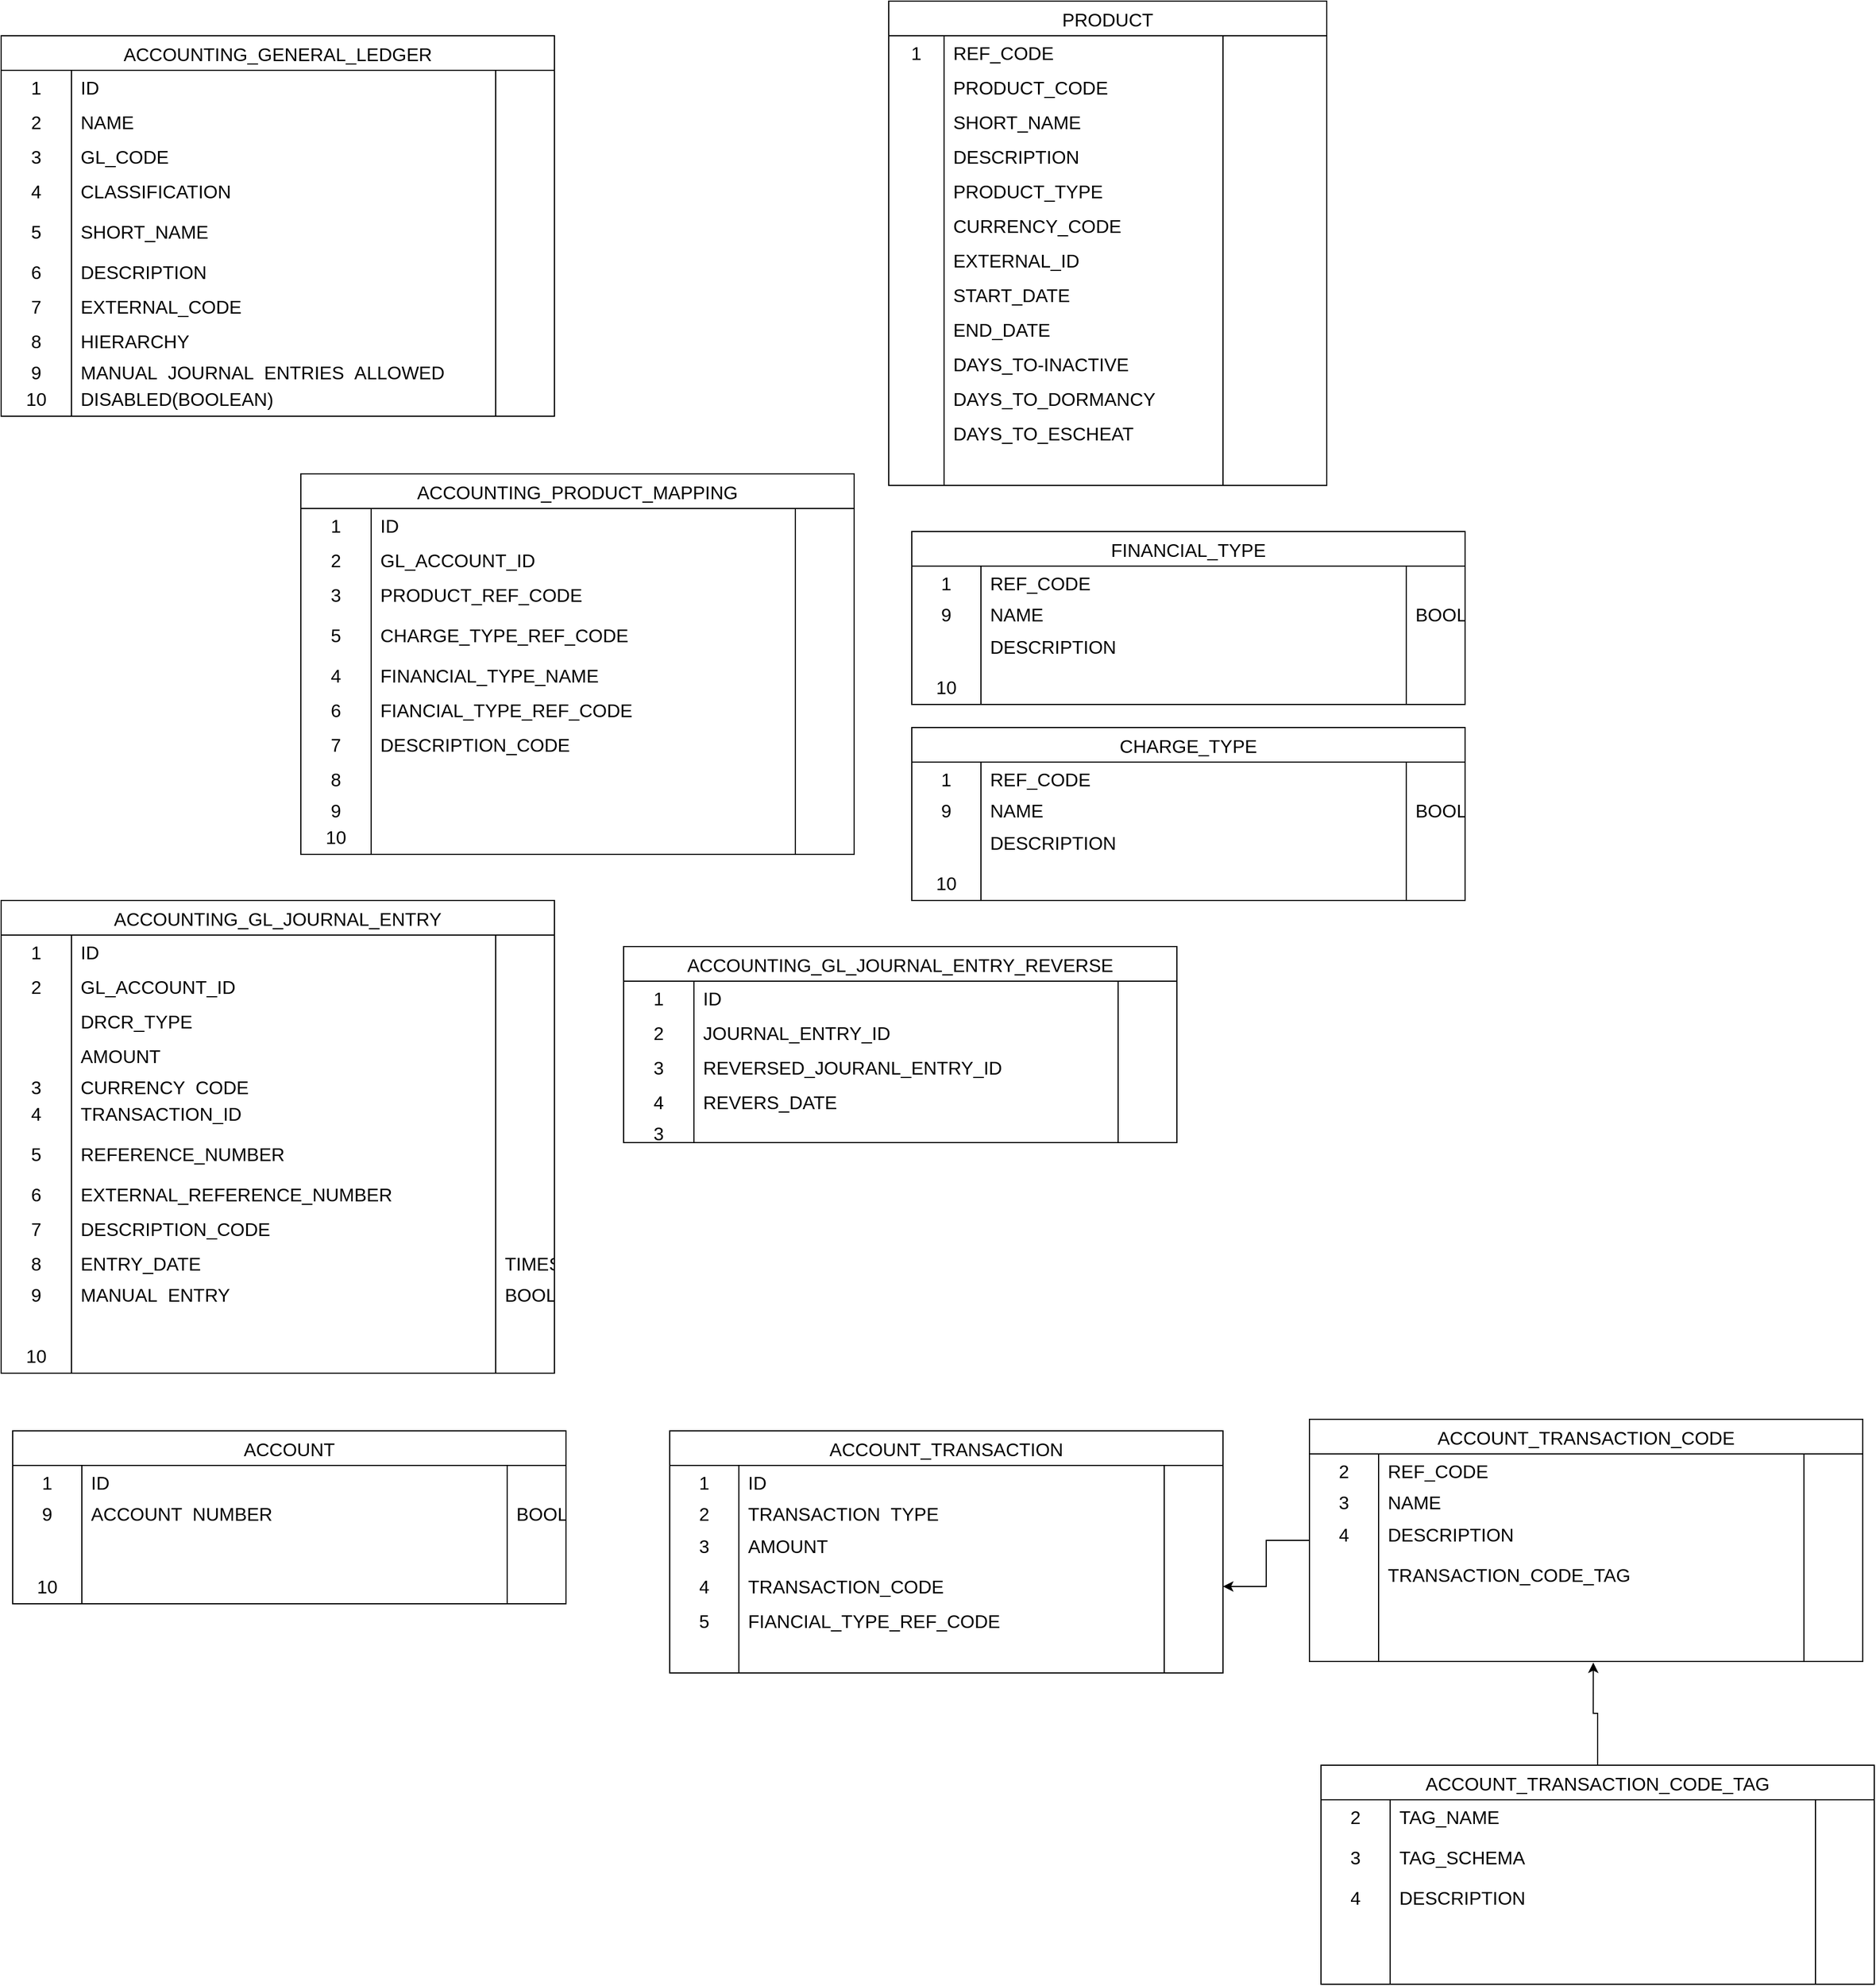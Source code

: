 <mxfile version="21.3.7" type="github">
  <diagram name="Page-1" id="fs79J-ucJe77K3Y8tH45">
    <mxGraphModel dx="1876" dy="1702" grid="1" gridSize="10" guides="1" tooltips="1" connect="1" arrows="1" fold="1" page="1" pageScale="1" pageWidth="850" pageHeight="1100" math="0" shadow="0">
      <root>
        <mxCell id="0" />
        <mxCell id="1" parent="0" />
        <mxCell id="N7fRc56kS8bR0nnPCuzB-1" value="ACCOUNTING_GENERAL_LEDGER" style="shape=table;startSize=30;container=1;collapsible=0;childLayout=tableLayout;fixedRows=1;rowLines=0;fontStyle=0;strokeColor=default;fontSize=16;" parent="1" vertex="1">
          <mxGeometry x="-100" y="-1010" width="480" height="330" as="geometry" />
        </mxCell>
        <mxCell id="N7fRc56kS8bR0nnPCuzB-2" value="" style="shape=tableRow;horizontal=0;startSize=0;swimlaneHead=0;swimlaneBody=0;top=0;left=0;bottom=0;right=0;collapsible=0;dropTarget=0;fillColor=none;points=[[0,0.5],[1,0.5]];portConstraint=eastwest;strokeColor=inherit;fontSize=16;" parent="N7fRc56kS8bR0nnPCuzB-1" vertex="1">
          <mxGeometry y="30" width="480" height="30" as="geometry" />
        </mxCell>
        <mxCell id="N7fRc56kS8bR0nnPCuzB-3" value="1" style="shape=partialRectangle;html=1;whiteSpace=wrap;connectable=0;fillColor=none;top=0;left=0;bottom=0;right=0;overflow=hidden;pointerEvents=1;strokeColor=inherit;fontSize=16;" parent="N7fRc56kS8bR0nnPCuzB-2" vertex="1">
          <mxGeometry width="61" height="30" as="geometry">
            <mxRectangle width="61" height="30" as="alternateBounds" />
          </mxGeometry>
        </mxCell>
        <mxCell id="N7fRc56kS8bR0nnPCuzB-4" value="ID" style="shape=partialRectangle;html=1;whiteSpace=wrap;connectable=0;fillColor=none;top=0;left=0;bottom=0;right=0;align=left;spacingLeft=6;overflow=hidden;strokeColor=inherit;fontSize=16;" parent="N7fRc56kS8bR0nnPCuzB-2" vertex="1">
          <mxGeometry x="61" width="368" height="30" as="geometry">
            <mxRectangle width="368" height="30" as="alternateBounds" />
          </mxGeometry>
        </mxCell>
        <mxCell id="N7fRc56kS8bR0nnPCuzB-5" style="shape=partialRectangle;html=1;whiteSpace=wrap;connectable=0;fillColor=none;top=0;left=0;bottom=0;right=0;align=left;spacingLeft=6;overflow=hidden;strokeColor=inherit;fontSize=16;" parent="N7fRc56kS8bR0nnPCuzB-2" vertex="1">
          <mxGeometry x="429" width="51" height="30" as="geometry">
            <mxRectangle width="51" height="30" as="alternateBounds" />
          </mxGeometry>
        </mxCell>
        <mxCell id="N7fRc56kS8bR0nnPCuzB-6" style="shape=tableRow;horizontal=0;startSize=0;swimlaneHead=0;swimlaneBody=0;top=0;left=0;bottom=0;right=0;collapsible=0;dropTarget=0;fillColor=none;points=[[0,0.5],[1,0.5]];portConstraint=eastwest;strokeColor=inherit;fontSize=16;" parent="N7fRc56kS8bR0nnPCuzB-1" vertex="1">
          <mxGeometry y="60" width="480" height="30" as="geometry" />
        </mxCell>
        <mxCell id="N7fRc56kS8bR0nnPCuzB-7" value="2" style="shape=partialRectangle;html=1;whiteSpace=wrap;connectable=0;fillColor=none;top=0;left=0;bottom=0;right=0;overflow=hidden;strokeColor=inherit;fontSize=16;" parent="N7fRc56kS8bR0nnPCuzB-6" vertex="1">
          <mxGeometry width="61" height="30" as="geometry">
            <mxRectangle width="61" height="30" as="alternateBounds" />
          </mxGeometry>
        </mxCell>
        <mxCell id="N7fRc56kS8bR0nnPCuzB-8" value="NAME" style="shape=partialRectangle;html=1;whiteSpace=wrap;connectable=0;fillColor=none;top=0;left=0;bottom=0;right=0;align=left;spacingLeft=6;overflow=hidden;strokeColor=inherit;fontSize=16;" parent="N7fRc56kS8bR0nnPCuzB-6" vertex="1">
          <mxGeometry x="61" width="368" height="30" as="geometry">
            <mxRectangle width="368" height="30" as="alternateBounds" />
          </mxGeometry>
        </mxCell>
        <mxCell id="N7fRc56kS8bR0nnPCuzB-9" style="shape=partialRectangle;html=1;whiteSpace=wrap;connectable=0;fillColor=none;top=0;left=0;bottom=0;right=0;align=left;spacingLeft=6;overflow=hidden;strokeColor=inherit;fontSize=16;" parent="N7fRc56kS8bR0nnPCuzB-6" vertex="1">
          <mxGeometry x="429" width="51" height="30" as="geometry">
            <mxRectangle width="51" height="30" as="alternateBounds" />
          </mxGeometry>
        </mxCell>
        <mxCell id="N7fRc56kS8bR0nnPCuzB-10" value="" style="shape=tableRow;horizontal=0;startSize=0;swimlaneHead=0;swimlaneBody=0;top=0;left=0;bottom=0;right=0;collapsible=0;dropTarget=0;fillColor=none;points=[[0,0.5],[1,0.5]];portConstraint=eastwest;strokeColor=inherit;fontSize=16;" parent="N7fRc56kS8bR0nnPCuzB-1" vertex="1">
          <mxGeometry y="90" width="480" height="30" as="geometry" />
        </mxCell>
        <mxCell id="N7fRc56kS8bR0nnPCuzB-11" value="3" style="shape=partialRectangle;html=1;whiteSpace=wrap;connectable=0;fillColor=none;top=0;left=0;bottom=0;right=0;overflow=hidden;strokeColor=inherit;fontSize=16;" parent="N7fRc56kS8bR0nnPCuzB-10" vertex="1">
          <mxGeometry width="61" height="30" as="geometry">
            <mxRectangle width="61" height="30" as="alternateBounds" />
          </mxGeometry>
        </mxCell>
        <mxCell id="N7fRc56kS8bR0nnPCuzB-12" value="GL_CODE" style="shape=partialRectangle;html=1;whiteSpace=wrap;connectable=0;fillColor=none;top=0;left=0;bottom=0;right=0;align=left;spacingLeft=6;overflow=hidden;strokeColor=inherit;fontSize=16;" parent="N7fRc56kS8bR0nnPCuzB-10" vertex="1">
          <mxGeometry x="61" width="368" height="30" as="geometry">
            <mxRectangle width="368" height="30" as="alternateBounds" />
          </mxGeometry>
        </mxCell>
        <mxCell id="N7fRc56kS8bR0nnPCuzB-13" style="shape=partialRectangle;html=1;whiteSpace=wrap;connectable=0;fillColor=none;top=0;left=0;bottom=0;right=0;align=left;spacingLeft=6;overflow=hidden;strokeColor=inherit;fontSize=16;" parent="N7fRc56kS8bR0nnPCuzB-10" vertex="1">
          <mxGeometry x="429" width="51" height="30" as="geometry">
            <mxRectangle width="51" height="30" as="alternateBounds" />
          </mxGeometry>
        </mxCell>
        <mxCell id="N7fRc56kS8bR0nnPCuzB-14" style="shape=tableRow;horizontal=0;startSize=0;swimlaneHead=0;swimlaneBody=0;top=0;left=0;bottom=0;right=0;collapsible=0;dropTarget=0;fillColor=none;points=[[0,0.5],[1,0.5]];portConstraint=eastwest;strokeColor=inherit;fontSize=16;" parent="N7fRc56kS8bR0nnPCuzB-1" vertex="1">
          <mxGeometry y="120" width="480" height="30" as="geometry" />
        </mxCell>
        <mxCell id="N7fRc56kS8bR0nnPCuzB-15" value="4" style="shape=partialRectangle;html=1;whiteSpace=wrap;connectable=0;fillColor=none;top=0;left=0;bottom=0;right=0;overflow=hidden;strokeColor=inherit;fontSize=16;" parent="N7fRc56kS8bR0nnPCuzB-14" vertex="1">
          <mxGeometry width="61" height="30" as="geometry">
            <mxRectangle width="61" height="30" as="alternateBounds" />
          </mxGeometry>
        </mxCell>
        <mxCell id="N7fRc56kS8bR0nnPCuzB-16" value="CLASSIFICATION" style="shape=partialRectangle;html=1;whiteSpace=wrap;connectable=0;fillColor=none;top=0;left=0;bottom=0;right=0;align=left;spacingLeft=6;overflow=hidden;strokeColor=inherit;fontSize=16;" parent="N7fRc56kS8bR0nnPCuzB-14" vertex="1">
          <mxGeometry x="61" width="368" height="30" as="geometry">
            <mxRectangle width="368" height="30" as="alternateBounds" />
          </mxGeometry>
        </mxCell>
        <mxCell id="N7fRc56kS8bR0nnPCuzB-17" style="shape=partialRectangle;html=1;whiteSpace=wrap;connectable=0;fillColor=none;top=0;left=0;bottom=0;right=0;align=left;spacingLeft=6;overflow=hidden;strokeColor=inherit;fontSize=16;" parent="N7fRc56kS8bR0nnPCuzB-14" vertex="1">
          <mxGeometry x="429" width="51" height="30" as="geometry">
            <mxRectangle width="51" height="30" as="alternateBounds" />
          </mxGeometry>
        </mxCell>
        <mxCell id="N7fRc56kS8bR0nnPCuzB-18" style="shape=tableRow;horizontal=0;startSize=0;swimlaneHead=0;swimlaneBody=0;top=0;left=0;bottom=0;right=0;collapsible=0;dropTarget=0;fillColor=none;points=[[0,0.5],[1,0.5]];portConstraint=eastwest;strokeColor=inherit;fontSize=16;" parent="N7fRc56kS8bR0nnPCuzB-1" vertex="1">
          <mxGeometry y="150" width="480" height="40" as="geometry" />
        </mxCell>
        <mxCell id="N7fRc56kS8bR0nnPCuzB-19" value="5" style="shape=partialRectangle;html=1;whiteSpace=wrap;connectable=0;fillColor=none;top=0;left=0;bottom=0;right=0;overflow=hidden;strokeColor=inherit;fontSize=16;" parent="N7fRc56kS8bR0nnPCuzB-18" vertex="1">
          <mxGeometry width="61" height="40" as="geometry">
            <mxRectangle width="61" height="40" as="alternateBounds" />
          </mxGeometry>
        </mxCell>
        <mxCell id="N7fRc56kS8bR0nnPCuzB-20" value="SHORT_NAME" style="shape=partialRectangle;html=1;whiteSpace=wrap;connectable=0;fillColor=none;top=0;left=0;bottom=0;right=0;align=left;spacingLeft=6;overflow=hidden;strokeColor=inherit;fontSize=16;" parent="N7fRc56kS8bR0nnPCuzB-18" vertex="1">
          <mxGeometry x="61" width="368" height="40" as="geometry">
            <mxRectangle width="368" height="40" as="alternateBounds" />
          </mxGeometry>
        </mxCell>
        <mxCell id="N7fRc56kS8bR0nnPCuzB-21" style="shape=partialRectangle;html=1;whiteSpace=wrap;connectable=0;fillColor=none;top=0;left=0;bottom=0;right=0;align=left;spacingLeft=6;overflow=hidden;strokeColor=inherit;fontSize=16;" parent="N7fRc56kS8bR0nnPCuzB-18" vertex="1">
          <mxGeometry x="429" width="51" height="40" as="geometry">
            <mxRectangle width="51" height="40" as="alternateBounds" />
          </mxGeometry>
        </mxCell>
        <mxCell id="N7fRc56kS8bR0nnPCuzB-22" style="shape=tableRow;horizontal=0;startSize=0;swimlaneHead=0;swimlaneBody=0;top=0;left=0;bottom=0;right=0;collapsible=0;dropTarget=0;fillColor=none;points=[[0,0.5],[1,0.5]];portConstraint=eastwest;strokeColor=inherit;fontSize=16;" parent="N7fRc56kS8bR0nnPCuzB-1" vertex="1">
          <mxGeometry y="190" width="480" height="30" as="geometry" />
        </mxCell>
        <mxCell id="N7fRc56kS8bR0nnPCuzB-23" value="6" style="shape=partialRectangle;html=1;whiteSpace=wrap;connectable=0;fillColor=none;top=0;left=0;bottom=0;right=0;overflow=hidden;strokeColor=inherit;fontSize=16;" parent="N7fRc56kS8bR0nnPCuzB-22" vertex="1">
          <mxGeometry width="61" height="30" as="geometry">
            <mxRectangle width="61" height="30" as="alternateBounds" />
          </mxGeometry>
        </mxCell>
        <mxCell id="N7fRc56kS8bR0nnPCuzB-24" value="DESCRIPTION" style="shape=partialRectangle;html=1;whiteSpace=wrap;connectable=0;fillColor=none;top=0;left=0;bottom=0;right=0;align=left;spacingLeft=6;overflow=hidden;strokeColor=inherit;fontSize=16;" parent="N7fRc56kS8bR0nnPCuzB-22" vertex="1">
          <mxGeometry x="61" width="368" height="30" as="geometry">
            <mxRectangle width="368" height="30" as="alternateBounds" />
          </mxGeometry>
        </mxCell>
        <mxCell id="N7fRc56kS8bR0nnPCuzB-25" style="shape=partialRectangle;html=1;whiteSpace=wrap;connectable=0;fillColor=none;top=0;left=0;bottom=0;right=0;align=left;spacingLeft=6;overflow=hidden;strokeColor=inherit;fontSize=16;" parent="N7fRc56kS8bR0nnPCuzB-22" vertex="1">
          <mxGeometry x="429" width="51" height="30" as="geometry">
            <mxRectangle width="51" height="30" as="alternateBounds" />
          </mxGeometry>
        </mxCell>
        <mxCell id="N7fRc56kS8bR0nnPCuzB-26" value="" style="shape=tableRow;horizontal=0;startSize=0;swimlaneHead=0;swimlaneBody=0;top=0;left=0;bottom=0;right=0;collapsible=0;dropTarget=0;fillColor=none;points=[[0,0.5],[1,0.5]];portConstraint=eastwest;strokeColor=inherit;fontSize=16;" parent="N7fRc56kS8bR0nnPCuzB-1" vertex="1">
          <mxGeometry y="220" width="480" height="30" as="geometry" />
        </mxCell>
        <mxCell id="N7fRc56kS8bR0nnPCuzB-27" value="7" style="shape=partialRectangle;html=1;whiteSpace=wrap;connectable=0;fillColor=none;top=0;left=0;bottom=0;right=0;overflow=hidden;strokeColor=inherit;fontSize=16;" parent="N7fRc56kS8bR0nnPCuzB-26" vertex="1">
          <mxGeometry width="61" height="30" as="geometry">
            <mxRectangle width="61" height="30" as="alternateBounds" />
          </mxGeometry>
        </mxCell>
        <mxCell id="N7fRc56kS8bR0nnPCuzB-28" value="EXTERNAL_CODE" style="shape=partialRectangle;html=1;whiteSpace=wrap;connectable=0;fillColor=none;top=0;left=0;bottom=0;right=0;align=left;spacingLeft=6;overflow=hidden;strokeColor=inherit;fontSize=16;" parent="N7fRc56kS8bR0nnPCuzB-26" vertex="1">
          <mxGeometry x="61" width="368" height="30" as="geometry">
            <mxRectangle width="368" height="30" as="alternateBounds" />
          </mxGeometry>
        </mxCell>
        <mxCell id="N7fRc56kS8bR0nnPCuzB-29" style="shape=partialRectangle;html=1;whiteSpace=wrap;connectable=0;fillColor=none;top=0;left=0;bottom=0;right=0;align=left;spacingLeft=6;overflow=hidden;strokeColor=inherit;fontSize=16;" parent="N7fRc56kS8bR0nnPCuzB-26" vertex="1">
          <mxGeometry x="429" width="51" height="30" as="geometry">
            <mxRectangle width="51" height="30" as="alternateBounds" />
          </mxGeometry>
        </mxCell>
        <mxCell id="N7fRc56kS8bR0nnPCuzB-30" style="shape=tableRow;horizontal=0;startSize=0;swimlaneHead=0;swimlaneBody=0;top=0;left=0;bottom=0;right=0;collapsible=0;dropTarget=0;fillColor=none;points=[[0,0.5],[1,0.5]];portConstraint=eastwest;strokeColor=inherit;fontSize=16;" parent="N7fRc56kS8bR0nnPCuzB-1" vertex="1">
          <mxGeometry y="250" width="480" height="30" as="geometry" />
        </mxCell>
        <mxCell id="N7fRc56kS8bR0nnPCuzB-31" value="8" style="shape=partialRectangle;html=1;whiteSpace=wrap;connectable=0;fillColor=none;top=0;left=0;bottom=0;right=0;overflow=hidden;strokeColor=inherit;fontSize=16;" parent="N7fRc56kS8bR0nnPCuzB-30" vertex="1">
          <mxGeometry width="61" height="30" as="geometry">
            <mxRectangle width="61" height="30" as="alternateBounds" />
          </mxGeometry>
        </mxCell>
        <mxCell id="N7fRc56kS8bR0nnPCuzB-32" value="HIERARCHY" style="shape=partialRectangle;html=1;whiteSpace=wrap;connectable=0;fillColor=none;top=0;left=0;bottom=0;right=0;align=left;spacingLeft=6;overflow=hidden;strokeColor=inherit;fontSize=16;" parent="N7fRc56kS8bR0nnPCuzB-30" vertex="1">
          <mxGeometry x="61" width="368" height="30" as="geometry">
            <mxRectangle width="368" height="30" as="alternateBounds" />
          </mxGeometry>
        </mxCell>
        <mxCell id="N7fRc56kS8bR0nnPCuzB-33" style="shape=partialRectangle;html=1;whiteSpace=wrap;connectable=0;fillColor=none;top=0;left=0;bottom=0;right=0;align=left;spacingLeft=6;overflow=hidden;strokeColor=inherit;fontSize=16;" parent="N7fRc56kS8bR0nnPCuzB-30" vertex="1">
          <mxGeometry x="429" width="51" height="30" as="geometry">
            <mxRectangle width="51" height="30" as="alternateBounds" />
          </mxGeometry>
        </mxCell>
        <mxCell id="N7fRc56kS8bR0nnPCuzB-34" style="shape=tableRow;horizontal=0;startSize=0;swimlaneHead=0;swimlaneBody=0;top=0;left=0;bottom=0;right=0;collapsible=0;dropTarget=0;fillColor=none;points=[[0,0.5],[1,0.5]];portConstraint=eastwest;strokeColor=inherit;fontSize=16;" parent="N7fRc56kS8bR0nnPCuzB-1" vertex="1">
          <mxGeometry y="280" width="480" height="20" as="geometry" />
        </mxCell>
        <mxCell id="N7fRc56kS8bR0nnPCuzB-35" value="9" style="shape=partialRectangle;html=1;whiteSpace=wrap;connectable=0;fillColor=none;top=0;left=0;bottom=0;right=0;overflow=hidden;strokeColor=inherit;fontSize=16;" parent="N7fRc56kS8bR0nnPCuzB-34" vertex="1">
          <mxGeometry width="61" height="20" as="geometry">
            <mxRectangle width="61" height="20" as="alternateBounds" />
          </mxGeometry>
        </mxCell>
        <mxCell id="N7fRc56kS8bR0nnPCuzB-36" value="MANUAL_JOURNAL_ENTRIES_ALLOWED&lt;br&gt;" style="shape=partialRectangle;html=1;whiteSpace=wrap;connectable=0;fillColor=none;top=0;left=0;bottom=0;right=0;align=left;spacingLeft=6;overflow=hidden;strokeColor=inherit;fontSize=16;" parent="N7fRc56kS8bR0nnPCuzB-34" vertex="1">
          <mxGeometry x="61" width="368" height="20" as="geometry">
            <mxRectangle width="368" height="20" as="alternateBounds" />
          </mxGeometry>
        </mxCell>
        <mxCell id="N7fRc56kS8bR0nnPCuzB-37" style="shape=partialRectangle;html=1;whiteSpace=wrap;connectable=0;fillColor=none;top=0;left=0;bottom=0;right=0;align=left;spacingLeft=6;overflow=hidden;strokeColor=inherit;fontSize=16;" parent="N7fRc56kS8bR0nnPCuzB-34" vertex="1">
          <mxGeometry x="429" width="51" height="20" as="geometry">
            <mxRectangle width="51" height="20" as="alternateBounds" />
          </mxGeometry>
        </mxCell>
        <mxCell id="N7fRc56kS8bR0nnPCuzB-38" style="shape=tableRow;horizontal=0;startSize=0;swimlaneHead=0;swimlaneBody=0;top=0;left=0;bottom=0;right=0;collapsible=0;dropTarget=0;fillColor=none;points=[[0,0.5],[1,0.5]];portConstraint=eastwest;strokeColor=inherit;fontSize=16;" parent="N7fRc56kS8bR0nnPCuzB-1" vertex="1">
          <mxGeometry y="300" width="480" height="30" as="geometry" />
        </mxCell>
        <mxCell id="N7fRc56kS8bR0nnPCuzB-39" value="10" style="shape=partialRectangle;html=1;whiteSpace=wrap;connectable=0;fillColor=none;top=0;left=0;bottom=0;right=0;overflow=hidden;strokeColor=inherit;fontSize=16;" parent="N7fRc56kS8bR0nnPCuzB-38" vertex="1">
          <mxGeometry width="61" height="30" as="geometry">
            <mxRectangle width="61" height="30" as="alternateBounds" />
          </mxGeometry>
        </mxCell>
        <mxCell id="N7fRc56kS8bR0nnPCuzB-40" value="DISABLED(BOOLEAN)" style="shape=partialRectangle;html=1;whiteSpace=wrap;connectable=0;fillColor=none;top=0;left=0;bottom=0;right=0;align=left;spacingLeft=6;overflow=hidden;strokeColor=inherit;fontSize=16;" parent="N7fRc56kS8bR0nnPCuzB-38" vertex="1">
          <mxGeometry x="61" width="368" height="30" as="geometry">
            <mxRectangle width="368" height="30" as="alternateBounds" />
          </mxGeometry>
        </mxCell>
        <mxCell id="N7fRc56kS8bR0nnPCuzB-41" style="shape=partialRectangle;html=1;whiteSpace=wrap;connectable=0;fillColor=none;top=0;left=0;bottom=0;right=0;align=left;spacingLeft=6;overflow=hidden;strokeColor=inherit;fontSize=16;" parent="N7fRc56kS8bR0nnPCuzB-38" vertex="1">
          <mxGeometry x="429" width="51" height="30" as="geometry">
            <mxRectangle width="51" height="30" as="alternateBounds" />
          </mxGeometry>
        </mxCell>
        <mxCell id="N7fRc56kS8bR0nnPCuzB-42" value="PRODUCT" style="shape=table;startSize=30;container=1;collapsible=0;childLayout=tableLayout;fixedRows=1;rowLines=0;fontStyle=0;strokeColor=default;fontSize=16;" parent="1" vertex="1">
          <mxGeometry x="670" y="-1040" width="380" height="420" as="geometry" />
        </mxCell>
        <mxCell id="N7fRc56kS8bR0nnPCuzB-43" value="" style="shape=tableRow;horizontal=0;startSize=0;swimlaneHead=0;swimlaneBody=0;top=0;left=0;bottom=0;right=0;collapsible=0;dropTarget=0;fillColor=none;points=[[0,0.5],[1,0.5]];portConstraint=eastwest;strokeColor=inherit;fontSize=16;" parent="N7fRc56kS8bR0nnPCuzB-42" vertex="1">
          <mxGeometry y="30" width="380" height="30" as="geometry" />
        </mxCell>
        <mxCell id="N7fRc56kS8bR0nnPCuzB-44" value="1" style="shape=partialRectangle;html=1;whiteSpace=wrap;connectable=0;fillColor=none;top=0;left=0;bottom=0;right=0;overflow=hidden;pointerEvents=1;strokeColor=inherit;fontSize=16;" parent="N7fRc56kS8bR0nnPCuzB-43" vertex="1">
          <mxGeometry width="48" height="30" as="geometry">
            <mxRectangle width="48" height="30" as="alternateBounds" />
          </mxGeometry>
        </mxCell>
        <mxCell id="N7fRc56kS8bR0nnPCuzB-45" value="REF_CODE" style="shape=partialRectangle;html=1;whiteSpace=wrap;connectable=0;fillColor=none;top=0;left=0;bottom=0;right=0;align=left;spacingLeft=6;overflow=hidden;strokeColor=inherit;fontSize=16;" parent="N7fRc56kS8bR0nnPCuzB-43" vertex="1">
          <mxGeometry x="48" width="242" height="30" as="geometry">
            <mxRectangle width="242" height="30" as="alternateBounds" />
          </mxGeometry>
        </mxCell>
        <mxCell id="N7fRc56kS8bR0nnPCuzB-46" style="shape=partialRectangle;html=1;whiteSpace=wrap;connectable=0;fillColor=none;top=0;left=0;bottom=0;right=0;align=left;spacingLeft=6;overflow=hidden;strokeColor=inherit;fontSize=16;" parent="N7fRc56kS8bR0nnPCuzB-43" vertex="1">
          <mxGeometry x="290" width="90" height="30" as="geometry">
            <mxRectangle width="90" height="30" as="alternateBounds" />
          </mxGeometry>
        </mxCell>
        <mxCell id="N7fRc56kS8bR0nnPCuzB-47" style="shape=tableRow;horizontal=0;startSize=0;swimlaneHead=0;swimlaneBody=0;top=0;left=0;bottom=0;right=0;collapsible=0;dropTarget=0;fillColor=none;points=[[0,0.5],[1,0.5]];portConstraint=eastwest;strokeColor=inherit;fontSize=16;" parent="N7fRc56kS8bR0nnPCuzB-42" vertex="1">
          <mxGeometry y="60" width="380" height="30" as="geometry" />
        </mxCell>
        <mxCell id="N7fRc56kS8bR0nnPCuzB-48" style="shape=partialRectangle;html=1;whiteSpace=wrap;connectable=0;fillColor=none;top=0;left=0;bottom=0;right=0;overflow=hidden;pointerEvents=1;strokeColor=inherit;fontSize=16;" parent="N7fRc56kS8bR0nnPCuzB-47" vertex="1">
          <mxGeometry width="48" height="30" as="geometry">
            <mxRectangle width="48" height="30" as="alternateBounds" />
          </mxGeometry>
        </mxCell>
        <mxCell id="N7fRc56kS8bR0nnPCuzB-49" value="PRODUCT_CODE" style="shape=partialRectangle;html=1;whiteSpace=wrap;connectable=0;fillColor=none;top=0;left=0;bottom=0;right=0;align=left;spacingLeft=6;overflow=hidden;strokeColor=inherit;fontSize=16;" parent="N7fRc56kS8bR0nnPCuzB-47" vertex="1">
          <mxGeometry x="48" width="242" height="30" as="geometry">
            <mxRectangle width="242" height="30" as="alternateBounds" />
          </mxGeometry>
        </mxCell>
        <mxCell id="N7fRc56kS8bR0nnPCuzB-50" style="shape=partialRectangle;html=1;whiteSpace=wrap;connectable=0;fillColor=none;top=0;left=0;bottom=0;right=0;align=left;spacingLeft=6;overflow=hidden;strokeColor=inherit;fontSize=16;" parent="N7fRc56kS8bR0nnPCuzB-47" vertex="1">
          <mxGeometry x="290" width="90" height="30" as="geometry">
            <mxRectangle width="90" height="30" as="alternateBounds" />
          </mxGeometry>
        </mxCell>
        <mxCell id="N7fRc56kS8bR0nnPCuzB-51" value="" style="shape=tableRow;horizontal=0;startSize=0;swimlaneHead=0;swimlaneBody=0;top=0;left=0;bottom=0;right=0;collapsible=0;dropTarget=0;fillColor=none;points=[[0,0.5],[1,0.5]];portConstraint=eastwest;strokeColor=inherit;fontSize=16;" parent="N7fRc56kS8bR0nnPCuzB-42" vertex="1">
          <mxGeometry y="90" width="380" height="30" as="geometry" />
        </mxCell>
        <mxCell id="N7fRc56kS8bR0nnPCuzB-52" value="" style="shape=partialRectangle;html=1;whiteSpace=wrap;connectable=0;fillColor=none;top=0;left=0;bottom=0;right=0;overflow=hidden;strokeColor=inherit;fontSize=16;" parent="N7fRc56kS8bR0nnPCuzB-51" vertex="1">
          <mxGeometry width="48" height="30" as="geometry">
            <mxRectangle width="48" height="30" as="alternateBounds" />
          </mxGeometry>
        </mxCell>
        <mxCell id="N7fRc56kS8bR0nnPCuzB-53" value="SHORT_NAME" style="shape=partialRectangle;html=1;whiteSpace=wrap;connectable=0;fillColor=none;top=0;left=0;bottom=0;right=0;align=left;spacingLeft=6;overflow=hidden;strokeColor=inherit;fontSize=16;" parent="N7fRc56kS8bR0nnPCuzB-51" vertex="1">
          <mxGeometry x="48" width="242" height="30" as="geometry">
            <mxRectangle width="242" height="30" as="alternateBounds" />
          </mxGeometry>
        </mxCell>
        <mxCell id="N7fRc56kS8bR0nnPCuzB-54" style="shape=partialRectangle;html=1;whiteSpace=wrap;connectable=0;fillColor=none;top=0;left=0;bottom=0;right=0;align=left;spacingLeft=6;overflow=hidden;strokeColor=inherit;fontSize=16;" parent="N7fRc56kS8bR0nnPCuzB-51" vertex="1">
          <mxGeometry x="290" width="90" height="30" as="geometry">
            <mxRectangle width="90" height="30" as="alternateBounds" />
          </mxGeometry>
        </mxCell>
        <mxCell id="N7fRc56kS8bR0nnPCuzB-55" value="" style="shape=tableRow;horizontal=0;startSize=0;swimlaneHead=0;swimlaneBody=0;top=0;left=0;bottom=0;right=0;collapsible=0;dropTarget=0;fillColor=none;points=[[0,0.5],[1,0.5]];portConstraint=eastwest;strokeColor=inherit;fontSize=16;" parent="N7fRc56kS8bR0nnPCuzB-42" vertex="1">
          <mxGeometry y="120" width="380" height="30" as="geometry" />
        </mxCell>
        <mxCell id="N7fRc56kS8bR0nnPCuzB-56" value="" style="shape=partialRectangle;html=1;whiteSpace=wrap;connectable=0;fillColor=none;top=0;left=0;bottom=0;right=0;overflow=hidden;strokeColor=inherit;fontSize=16;" parent="N7fRc56kS8bR0nnPCuzB-55" vertex="1">
          <mxGeometry width="48" height="30" as="geometry">
            <mxRectangle width="48" height="30" as="alternateBounds" />
          </mxGeometry>
        </mxCell>
        <mxCell id="N7fRc56kS8bR0nnPCuzB-57" value="DESCRIPTION" style="shape=partialRectangle;html=1;whiteSpace=wrap;connectable=0;fillColor=none;top=0;left=0;bottom=0;right=0;align=left;spacingLeft=6;overflow=hidden;strokeColor=inherit;fontSize=16;" parent="N7fRc56kS8bR0nnPCuzB-55" vertex="1">
          <mxGeometry x="48" width="242" height="30" as="geometry">
            <mxRectangle width="242" height="30" as="alternateBounds" />
          </mxGeometry>
        </mxCell>
        <mxCell id="N7fRc56kS8bR0nnPCuzB-58" style="shape=partialRectangle;html=1;whiteSpace=wrap;connectable=0;fillColor=none;top=0;left=0;bottom=0;right=0;align=left;spacingLeft=6;overflow=hidden;strokeColor=inherit;fontSize=16;" parent="N7fRc56kS8bR0nnPCuzB-55" vertex="1">
          <mxGeometry x="290" width="90" height="30" as="geometry">
            <mxRectangle width="90" height="30" as="alternateBounds" />
          </mxGeometry>
        </mxCell>
        <mxCell id="N7fRc56kS8bR0nnPCuzB-59" style="shape=tableRow;horizontal=0;startSize=0;swimlaneHead=0;swimlaneBody=0;top=0;left=0;bottom=0;right=0;collapsible=0;dropTarget=0;fillColor=none;points=[[0,0.5],[1,0.5]];portConstraint=eastwest;strokeColor=inherit;fontSize=16;" parent="N7fRc56kS8bR0nnPCuzB-42" vertex="1">
          <mxGeometry y="150" width="380" height="30" as="geometry" />
        </mxCell>
        <mxCell id="N7fRc56kS8bR0nnPCuzB-60" value="" style="shape=partialRectangle;html=1;whiteSpace=wrap;connectable=0;fillColor=none;top=0;left=0;bottom=0;right=0;overflow=hidden;strokeColor=inherit;fontSize=16;" parent="N7fRc56kS8bR0nnPCuzB-59" vertex="1">
          <mxGeometry width="48" height="30" as="geometry">
            <mxRectangle width="48" height="30" as="alternateBounds" />
          </mxGeometry>
        </mxCell>
        <mxCell id="N7fRc56kS8bR0nnPCuzB-61" value="PRODUCT_TYPE" style="shape=partialRectangle;html=1;whiteSpace=wrap;connectable=0;fillColor=none;top=0;left=0;bottom=0;right=0;align=left;spacingLeft=6;overflow=hidden;strokeColor=inherit;fontSize=16;" parent="N7fRc56kS8bR0nnPCuzB-59" vertex="1">
          <mxGeometry x="48" width="242" height="30" as="geometry">
            <mxRectangle width="242" height="30" as="alternateBounds" />
          </mxGeometry>
        </mxCell>
        <mxCell id="N7fRc56kS8bR0nnPCuzB-62" style="shape=partialRectangle;html=1;whiteSpace=wrap;connectable=0;fillColor=none;top=0;left=0;bottom=0;right=0;align=left;spacingLeft=6;overflow=hidden;strokeColor=inherit;fontSize=16;" parent="N7fRc56kS8bR0nnPCuzB-59" vertex="1">
          <mxGeometry x="290" width="90" height="30" as="geometry">
            <mxRectangle width="90" height="30" as="alternateBounds" />
          </mxGeometry>
        </mxCell>
        <mxCell id="N7fRc56kS8bR0nnPCuzB-63" style="shape=tableRow;horizontal=0;startSize=0;swimlaneHead=0;swimlaneBody=0;top=0;left=0;bottom=0;right=0;collapsible=0;dropTarget=0;fillColor=none;points=[[0,0.5],[1,0.5]];portConstraint=eastwest;strokeColor=inherit;fontSize=16;" parent="N7fRc56kS8bR0nnPCuzB-42" vertex="1">
          <mxGeometry y="180" width="380" height="30" as="geometry" />
        </mxCell>
        <mxCell id="N7fRc56kS8bR0nnPCuzB-64" value="" style="shape=partialRectangle;html=1;whiteSpace=wrap;connectable=0;fillColor=none;top=0;left=0;bottom=0;right=0;overflow=hidden;strokeColor=inherit;fontSize=16;" parent="N7fRc56kS8bR0nnPCuzB-63" vertex="1">
          <mxGeometry width="48" height="30" as="geometry">
            <mxRectangle width="48" height="30" as="alternateBounds" />
          </mxGeometry>
        </mxCell>
        <mxCell id="N7fRc56kS8bR0nnPCuzB-65" value="CURRENCY_CODE" style="shape=partialRectangle;html=1;whiteSpace=wrap;connectable=0;fillColor=none;top=0;left=0;bottom=0;right=0;align=left;spacingLeft=6;overflow=hidden;strokeColor=inherit;fontSize=16;" parent="N7fRc56kS8bR0nnPCuzB-63" vertex="1">
          <mxGeometry x="48" width="242" height="30" as="geometry">
            <mxRectangle width="242" height="30" as="alternateBounds" />
          </mxGeometry>
        </mxCell>
        <mxCell id="N7fRc56kS8bR0nnPCuzB-66" style="shape=partialRectangle;html=1;whiteSpace=wrap;connectable=0;fillColor=none;top=0;left=0;bottom=0;right=0;align=left;spacingLeft=6;overflow=hidden;strokeColor=inherit;fontSize=16;" parent="N7fRc56kS8bR0nnPCuzB-63" vertex="1">
          <mxGeometry x="290" width="90" height="30" as="geometry">
            <mxRectangle width="90" height="30" as="alternateBounds" />
          </mxGeometry>
        </mxCell>
        <mxCell id="N7fRc56kS8bR0nnPCuzB-67" style="shape=tableRow;horizontal=0;startSize=0;swimlaneHead=0;swimlaneBody=0;top=0;left=0;bottom=0;right=0;collapsible=0;dropTarget=0;fillColor=none;points=[[0,0.5],[1,0.5]];portConstraint=eastwest;strokeColor=inherit;fontSize=16;" parent="N7fRc56kS8bR0nnPCuzB-42" vertex="1">
          <mxGeometry y="210" width="380" height="30" as="geometry" />
        </mxCell>
        <mxCell id="N7fRc56kS8bR0nnPCuzB-68" value="" style="shape=partialRectangle;html=1;whiteSpace=wrap;connectable=0;fillColor=none;top=0;left=0;bottom=0;right=0;overflow=hidden;strokeColor=inherit;fontSize=16;" parent="N7fRc56kS8bR0nnPCuzB-67" vertex="1">
          <mxGeometry width="48" height="30" as="geometry">
            <mxRectangle width="48" height="30" as="alternateBounds" />
          </mxGeometry>
        </mxCell>
        <mxCell id="N7fRc56kS8bR0nnPCuzB-69" value="EXTERNAL_ID" style="shape=partialRectangle;html=1;whiteSpace=wrap;connectable=0;fillColor=none;top=0;left=0;bottom=0;right=0;align=left;spacingLeft=6;overflow=hidden;strokeColor=inherit;fontSize=16;" parent="N7fRc56kS8bR0nnPCuzB-67" vertex="1">
          <mxGeometry x="48" width="242" height="30" as="geometry">
            <mxRectangle width="242" height="30" as="alternateBounds" />
          </mxGeometry>
        </mxCell>
        <mxCell id="N7fRc56kS8bR0nnPCuzB-70" style="shape=partialRectangle;html=1;whiteSpace=wrap;connectable=0;fillColor=none;top=0;left=0;bottom=0;right=0;align=left;spacingLeft=6;overflow=hidden;strokeColor=inherit;fontSize=16;" parent="N7fRc56kS8bR0nnPCuzB-67" vertex="1">
          <mxGeometry x="290" width="90" height="30" as="geometry">
            <mxRectangle width="90" height="30" as="alternateBounds" />
          </mxGeometry>
        </mxCell>
        <mxCell id="N7fRc56kS8bR0nnPCuzB-71" style="shape=tableRow;horizontal=0;startSize=0;swimlaneHead=0;swimlaneBody=0;top=0;left=0;bottom=0;right=0;collapsible=0;dropTarget=0;fillColor=none;points=[[0,0.5],[1,0.5]];portConstraint=eastwest;strokeColor=inherit;fontSize=16;" parent="N7fRc56kS8bR0nnPCuzB-42" vertex="1">
          <mxGeometry y="240" width="380" height="30" as="geometry" />
        </mxCell>
        <mxCell id="N7fRc56kS8bR0nnPCuzB-72" style="shape=partialRectangle;html=1;whiteSpace=wrap;connectable=0;fillColor=none;top=0;left=0;bottom=0;right=0;overflow=hidden;strokeColor=inherit;fontSize=16;" parent="N7fRc56kS8bR0nnPCuzB-71" vertex="1">
          <mxGeometry width="48" height="30" as="geometry">
            <mxRectangle width="48" height="30" as="alternateBounds" />
          </mxGeometry>
        </mxCell>
        <mxCell id="N7fRc56kS8bR0nnPCuzB-73" value="START_DATE" style="shape=partialRectangle;html=1;whiteSpace=wrap;connectable=0;fillColor=none;top=0;left=0;bottom=0;right=0;align=left;spacingLeft=6;overflow=hidden;strokeColor=inherit;fontSize=16;" parent="N7fRc56kS8bR0nnPCuzB-71" vertex="1">
          <mxGeometry x="48" width="242" height="30" as="geometry">
            <mxRectangle width="242" height="30" as="alternateBounds" />
          </mxGeometry>
        </mxCell>
        <mxCell id="N7fRc56kS8bR0nnPCuzB-74" style="shape=partialRectangle;html=1;whiteSpace=wrap;connectable=0;fillColor=none;top=0;left=0;bottom=0;right=0;align=left;spacingLeft=6;overflow=hidden;strokeColor=inherit;fontSize=16;" parent="N7fRc56kS8bR0nnPCuzB-71" vertex="1">
          <mxGeometry x="290" width="90" height="30" as="geometry">
            <mxRectangle width="90" height="30" as="alternateBounds" />
          </mxGeometry>
        </mxCell>
        <mxCell id="N7fRc56kS8bR0nnPCuzB-75" style="shape=tableRow;horizontal=0;startSize=0;swimlaneHead=0;swimlaneBody=0;top=0;left=0;bottom=0;right=0;collapsible=0;dropTarget=0;fillColor=none;points=[[0,0.5],[1,0.5]];portConstraint=eastwest;strokeColor=inherit;fontSize=16;" parent="N7fRc56kS8bR0nnPCuzB-42" vertex="1">
          <mxGeometry y="270" width="380" height="30" as="geometry" />
        </mxCell>
        <mxCell id="N7fRc56kS8bR0nnPCuzB-76" style="shape=partialRectangle;html=1;whiteSpace=wrap;connectable=0;fillColor=none;top=0;left=0;bottom=0;right=0;overflow=hidden;strokeColor=inherit;fontSize=16;" parent="N7fRc56kS8bR0nnPCuzB-75" vertex="1">
          <mxGeometry width="48" height="30" as="geometry">
            <mxRectangle width="48" height="30" as="alternateBounds" />
          </mxGeometry>
        </mxCell>
        <mxCell id="N7fRc56kS8bR0nnPCuzB-77" value="END_DATE" style="shape=partialRectangle;html=1;whiteSpace=wrap;connectable=0;fillColor=none;top=0;left=0;bottom=0;right=0;align=left;spacingLeft=6;overflow=hidden;strokeColor=inherit;fontSize=16;" parent="N7fRc56kS8bR0nnPCuzB-75" vertex="1">
          <mxGeometry x="48" width="242" height="30" as="geometry">
            <mxRectangle width="242" height="30" as="alternateBounds" />
          </mxGeometry>
        </mxCell>
        <mxCell id="N7fRc56kS8bR0nnPCuzB-78" style="shape=partialRectangle;html=1;whiteSpace=wrap;connectable=0;fillColor=none;top=0;left=0;bottom=0;right=0;align=left;spacingLeft=6;overflow=hidden;strokeColor=inherit;fontSize=16;" parent="N7fRc56kS8bR0nnPCuzB-75" vertex="1">
          <mxGeometry x="290" width="90" height="30" as="geometry">
            <mxRectangle width="90" height="30" as="alternateBounds" />
          </mxGeometry>
        </mxCell>
        <mxCell id="N7fRc56kS8bR0nnPCuzB-79" style="shape=tableRow;horizontal=0;startSize=0;swimlaneHead=0;swimlaneBody=0;top=0;left=0;bottom=0;right=0;collapsible=0;dropTarget=0;fillColor=none;points=[[0,0.5],[1,0.5]];portConstraint=eastwest;strokeColor=inherit;fontSize=16;" parent="N7fRc56kS8bR0nnPCuzB-42" vertex="1">
          <mxGeometry y="300" width="380" height="30" as="geometry" />
        </mxCell>
        <mxCell id="N7fRc56kS8bR0nnPCuzB-80" style="shape=partialRectangle;html=1;whiteSpace=wrap;connectable=0;fillColor=none;top=0;left=0;bottom=0;right=0;overflow=hidden;strokeColor=inherit;fontSize=16;" parent="N7fRc56kS8bR0nnPCuzB-79" vertex="1">
          <mxGeometry width="48" height="30" as="geometry">
            <mxRectangle width="48" height="30" as="alternateBounds" />
          </mxGeometry>
        </mxCell>
        <mxCell id="N7fRc56kS8bR0nnPCuzB-81" value="DAYS_TO-INACTIVE" style="shape=partialRectangle;html=1;whiteSpace=wrap;connectable=0;fillColor=none;top=0;left=0;bottom=0;right=0;align=left;spacingLeft=6;overflow=hidden;strokeColor=inherit;fontSize=16;" parent="N7fRc56kS8bR0nnPCuzB-79" vertex="1">
          <mxGeometry x="48" width="242" height="30" as="geometry">
            <mxRectangle width="242" height="30" as="alternateBounds" />
          </mxGeometry>
        </mxCell>
        <mxCell id="N7fRc56kS8bR0nnPCuzB-82" style="shape=partialRectangle;html=1;whiteSpace=wrap;connectable=0;fillColor=none;top=0;left=0;bottom=0;right=0;align=left;spacingLeft=6;overflow=hidden;strokeColor=inherit;fontSize=16;" parent="N7fRc56kS8bR0nnPCuzB-79" vertex="1">
          <mxGeometry x="290" width="90" height="30" as="geometry">
            <mxRectangle width="90" height="30" as="alternateBounds" />
          </mxGeometry>
        </mxCell>
        <mxCell id="N7fRc56kS8bR0nnPCuzB-83" style="shape=tableRow;horizontal=0;startSize=0;swimlaneHead=0;swimlaneBody=0;top=0;left=0;bottom=0;right=0;collapsible=0;dropTarget=0;fillColor=none;points=[[0,0.5],[1,0.5]];portConstraint=eastwest;strokeColor=inherit;fontSize=16;" parent="N7fRc56kS8bR0nnPCuzB-42" vertex="1">
          <mxGeometry y="330" width="380" height="30" as="geometry" />
        </mxCell>
        <mxCell id="N7fRc56kS8bR0nnPCuzB-84" style="shape=partialRectangle;html=1;whiteSpace=wrap;connectable=0;fillColor=none;top=0;left=0;bottom=0;right=0;overflow=hidden;strokeColor=inherit;fontSize=16;" parent="N7fRc56kS8bR0nnPCuzB-83" vertex="1">
          <mxGeometry width="48" height="30" as="geometry">
            <mxRectangle width="48" height="30" as="alternateBounds" />
          </mxGeometry>
        </mxCell>
        <mxCell id="N7fRc56kS8bR0nnPCuzB-85" value="DAYS_TO_DORMANCY" style="shape=partialRectangle;html=1;whiteSpace=wrap;connectable=0;fillColor=none;top=0;left=0;bottom=0;right=0;align=left;spacingLeft=6;overflow=hidden;strokeColor=inherit;fontSize=16;" parent="N7fRc56kS8bR0nnPCuzB-83" vertex="1">
          <mxGeometry x="48" width="242" height="30" as="geometry">
            <mxRectangle width="242" height="30" as="alternateBounds" />
          </mxGeometry>
        </mxCell>
        <mxCell id="N7fRc56kS8bR0nnPCuzB-86" style="shape=partialRectangle;html=1;whiteSpace=wrap;connectable=0;fillColor=none;top=0;left=0;bottom=0;right=0;align=left;spacingLeft=6;overflow=hidden;strokeColor=inherit;fontSize=16;" parent="N7fRc56kS8bR0nnPCuzB-83" vertex="1">
          <mxGeometry x="290" width="90" height="30" as="geometry">
            <mxRectangle width="90" height="30" as="alternateBounds" />
          </mxGeometry>
        </mxCell>
        <mxCell id="N7fRc56kS8bR0nnPCuzB-87" style="shape=tableRow;horizontal=0;startSize=0;swimlaneHead=0;swimlaneBody=0;top=0;left=0;bottom=0;right=0;collapsible=0;dropTarget=0;fillColor=none;points=[[0,0.5],[1,0.5]];portConstraint=eastwest;strokeColor=inherit;fontSize=16;" parent="N7fRc56kS8bR0nnPCuzB-42" vertex="1">
          <mxGeometry y="360" width="380" height="30" as="geometry" />
        </mxCell>
        <mxCell id="N7fRc56kS8bR0nnPCuzB-88" style="shape=partialRectangle;html=1;whiteSpace=wrap;connectable=0;fillColor=none;top=0;left=0;bottom=0;right=0;overflow=hidden;strokeColor=inherit;fontSize=16;" parent="N7fRc56kS8bR0nnPCuzB-87" vertex="1">
          <mxGeometry width="48" height="30" as="geometry">
            <mxRectangle width="48" height="30" as="alternateBounds" />
          </mxGeometry>
        </mxCell>
        <mxCell id="N7fRc56kS8bR0nnPCuzB-89" value="DAYS_TO_ESCHEAT" style="shape=partialRectangle;html=1;whiteSpace=wrap;connectable=0;fillColor=none;top=0;left=0;bottom=0;right=0;align=left;spacingLeft=6;overflow=hidden;strokeColor=inherit;fontSize=16;" parent="N7fRc56kS8bR0nnPCuzB-87" vertex="1">
          <mxGeometry x="48" width="242" height="30" as="geometry">
            <mxRectangle width="242" height="30" as="alternateBounds" />
          </mxGeometry>
        </mxCell>
        <mxCell id="N7fRc56kS8bR0nnPCuzB-90" style="shape=partialRectangle;html=1;whiteSpace=wrap;connectable=0;fillColor=none;top=0;left=0;bottom=0;right=0;align=left;spacingLeft=6;overflow=hidden;strokeColor=inherit;fontSize=16;" parent="N7fRc56kS8bR0nnPCuzB-87" vertex="1">
          <mxGeometry x="290" width="90" height="30" as="geometry">
            <mxRectangle width="90" height="30" as="alternateBounds" />
          </mxGeometry>
        </mxCell>
        <mxCell id="N7fRc56kS8bR0nnPCuzB-91" style="shape=tableRow;horizontal=0;startSize=0;swimlaneHead=0;swimlaneBody=0;top=0;left=0;bottom=0;right=0;collapsible=0;dropTarget=0;fillColor=none;points=[[0,0.5],[1,0.5]];portConstraint=eastwest;strokeColor=inherit;fontSize=16;" parent="N7fRc56kS8bR0nnPCuzB-42" vertex="1">
          <mxGeometry y="390" width="380" height="30" as="geometry" />
        </mxCell>
        <mxCell id="N7fRc56kS8bR0nnPCuzB-92" style="shape=partialRectangle;html=1;whiteSpace=wrap;connectable=0;fillColor=none;top=0;left=0;bottom=0;right=0;overflow=hidden;strokeColor=inherit;fontSize=16;" parent="N7fRc56kS8bR0nnPCuzB-91" vertex="1">
          <mxGeometry width="48" height="30" as="geometry">
            <mxRectangle width="48" height="30" as="alternateBounds" />
          </mxGeometry>
        </mxCell>
        <mxCell id="N7fRc56kS8bR0nnPCuzB-93" style="shape=partialRectangle;html=1;whiteSpace=wrap;connectable=0;fillColor=none;top=0;left=0;bottom=0;right=0;align=left;spacingLeft=6;overflow=hidden;strokeColor=inherit;fontSize=16;" parent="N7fRc56kS8bR0nnPCuzB-91" vertex="1">
          <mxGeometry x="48" width="242" height="30" as="geometry">
            <mxRectangle width="242" height="30" as="alternateBounds" />
          </mxGeometry>
        </mxCell>
        <mxCell id="N7fRc56kS8bR0nnPCuzB-94" style="shape=partialRectangle;html=1;whiteSpace=wrap;connectable=0;fillColor=none;top=0;left=0;bottom=0;right=0;align=left;spacingLeft=6;overflow=hidden;strokeColor=inherit;fontSize=16;" parent="N7fRc56kS8bR0nnPCuzB-91" vertex="1">
          <mxGeometry x="290" width="90" height="30" as="geometry">
            <mxRectangle width="90" height="30" as="alternateBounds" />
          </mxGeometry>
        </mxCell>
        <mxCell id="N7fRc56kS8bR0nnPCuzB-95" value="ACCOUNTING_PRODUCT_MAPPING" style="shape=table;startSize=30;container=1;collapsible=0;childLayout=tableLayout;fixedRows=1;rowLines=0;fontStyle=0;strokeColor=default;fontSize=16;" parent="1" vertex="1">
          <mxGeometry x="160" y="-630" width="480" height="330" as="geometry" />
        </mxCell>
        <mxCell id="N7fRc56kS8bR0nnPCuzB-96" value="" style="shape=tableRow;horizontal=0;startSize=0;swimlaneHead=0;swimlaneBody=0;top=0;left=0;bottom=0;right=0;collapsible=0;dropTarget=0;fillColor=none;points=[[0,0.5],[1,0.5]];portConstraint=eastwest;strokeColor=inherit;fontSize=16;" parent="N7fRc56kS8bR0nnPCuzB-95" vertex="1">
          <mxGeometry y="30" width="480" height="30" as="geometry" />
        </mxCell>
        <mxCell id="N7fRc56kS8bR0nnPCuzB-97" value="1" style="shape=partialRectangle;html=1;whiteSpace=wrap;connectable=0;fillColor=none;top=0;left=0;bottom=0;right=0;overflow=hidden;pointerEvents=1;strokeColor=inherit;fontSize=16;" parent="N7fRc56kS8bR0nnPCuzB-96" vertex="1">
          <mxGeometry width="61" height="30" as="geometry">
            <mxRectangle width="61" height="30" as="alternateBounds" />
          </mxGeometry>
        </mxCell>
        <mxCell id="N7fRc56kS8bR0nnPCuzB-98" value="ID" style="shape=partialRectangle;html=1;whiteSpace=wrap;connectable=0;fillColor=none;top=0;left=0;bottom=0;right=0;align=left;spacingLeft=6;overflow=hidden;strokeColor=inherit;fontSize=16;" parent="N7fRc56kS8bR0nnPCuzB-96" vertex="1">
          <mxGeometry x="61" width="368" height="30" as="geometry">
            <mxRectangle width="368" height="30" as="alternateBounds" />
          </mxGeometry>
        </mxCell>
        <mxCell id="N7fRc56kS8bR0nnPCuzB-99" style="shape=partialRectangle;html=1;whiteSpace=wrap;connectable=0;fillColor=none;top=0;left=0;bottom=0;right=0;align=left;spacingLeft=6;overflow=hidden;strokeColor=inherit;fontSize=16;" parent="N7fRc56kS8bR0nnPCuzB-96" vertex="1">
          <mxGeometry x="429" width="51" height="30" as="geometry">
            <mxRectangle width="51" height="30" as="alternateBounds" />
          </mxGeometry>
        </mxCell>
        <mxCell id="N7fRc56kS8bR0nnPCuzB-100" style="shape=tableRow;horizontal=0;startSize=0;swimlaneHead=0;swimlaneBody=0;top=0;left=0;bottom=0;right=0;collapsible=0;dropTarget=0;fillColor=none;points=[[0,0.5],[1,0.5]];portConstraint=eastwest;strokeColor=inherit;fontSize=16;" parent="N7fRc56kS8bR0nnPCuzB-95" vertex="1">
          <mxGeometry y="60" width="480" height="30" as="geometry" />
        </mxCell>
        <mxCell id="N7fRc56kS8bR0nnPCuzB-101" value="2" style="shape=partialRectangle;html=1;whiteSpace=wrap;connectable=0;fillColor=none;top=0;left=0;bottom=0;right=0;overflow=hidden;strokeColor=inherit;fontSize=16;" parent="N7fRc56kS8bR0nnPCuzB-100" vertex="1">
          <mxGeometry width="61" height="30" as="geometry">
            <mxRectangle width="61" height="30" as="alternateBounds" />
          </mxGeometry>
        </mxCell>
        <mxCell id="N7fRc56kS8bR0nnPCuzB-102" value="GL_ACCOUNT_ID" style="shape=partialRectangle;html=1;whiteSpace=wrap;connectable=0;fillColor=none;top=0;left=0;bottom=0;right=0;align=left;spacingLeft=6;overflow=hidden;strokeColor=inherit;fontSize=16;" parent="N7fRc56kS8bR0nnPCuzB-100" vertex="1">
          <mxGeometry x="61" width="368" height="30" as="geometry">
            <mxRectangle width="368" height="30" as="alternateBounds" />
          </mxGeometry>
        </mxCell>
        <mxCell id="N7fRc56kS8bR0nnPCuzB-103" style="shape=partialRectangle;html=1;whiteSpace=wrap;connectable=0;fillColor=none;top=0;left=0;bottom=0;right=0;align=left;spacingLeft=6;overflow=hidden;strokeColor=inherit;fontSize=16;" parent="N7fRc56kS8bR0nnPCuzB-100" vertex="1">
          <mxGeometry x="429" width="51" height="30" as="geometry">
            <mxRectangle width="51" height="30" as="alternateBounds" />
          </mxGeometry>
        </mxCell>
        <mxCell id="N7fRc56kS8bR0nnPCuzB-104" value="" style="shape=tableRow;horizontal=0;startSize=0;swimlaneHead=0;swimlaneBody=0;top=0;left=0;bottom=0;right=0;collapsible=0;dropTarget=0;fillColor=none;points=[[0,0.5],[1,0.5]];portConstraint=eastwest;strokeColor=inherit;fontSize=16;" parent="N7fRc56kS8bR0nnPCuzB-95" vertex="1">
          <mxGeometry y="90" width="480" height="30" as="geometry" />
        </mxCell>
        <mxCell id="N7fRc56kS8bR0nnPCuzB-105" value="3" style="shape=partialRectangle;html=1;whiteSpace=wrap;connectable=0;fillColor=none;top=0;left=0;bottom=0;right=0;overflow=hidden;strokeColor=inherit;fontSize=16;" parent="N7fRc56kS8bR0nnPCuzB-104" vertex="1">
          <mxGeometry width="61" height="30" as="geometry">
            <mxRectangle width="61" height="30" as="alternateBounds" />
          </mxGeometry>
        </mxCell>
        <mxCell id="N7fRc56kS8bR0nnPCuzB-106" value="PRODUCT_REF_CODE" style="shape=partialRectangle;html=1;whiteSpace=wrap;connectable=0;fillColor=none;top=0;left=0;bottom=0;right=0;align=left;spacingLeft=6;overflow=hidden;strokeColor=inherit;fontSize=16;" parent="N7fRc56kS8bR0nnPCuzB-104" vertex="1">
          <mxGeometry x="61" width="368" height="30" as="geometry">
            <mxRectangle width="368" height="30" as="alternateBounds" />
          </mxGeometry>
        </mxCell>
        <mxCell id="N7fRc56kS8bR0nnPCuzB-107" style="shape=partialRectangle;html=1;whiteSpace=wrap;connectable=0;fillColor=none;top=0;left=0;bottom=0;right=0;align=left;spacingLeft=6;overflow=hidden;strokeColor=inherit;fontSize=16;" parent="N7fRc56kS8bR0nnPCuzB-104" vertex="1">
          <mxGeometry x="429" width="51" height="30" as="geometry">
            <mxRectangle width="51" height="30" as="alternateBounds" />
          </mxGeometry>
        </mxCell>
        <mxCell id="N7fRc56kS8bR0nnPCuzB-112" style="shape=tableRow;horizontal=0;startSize=0;swimlaneHead=0;swimlaneBody=0;top=0;left=0;bottom=0;right=0;collapsible=0;dropTarget=0;fillColor=none;points=[[0,0.5],[1,0.5]];portConstraint=eastwest;strokeColor=inherit;fontSize=16;" parent="N7fRc56kS8bR0nnPCuzB-95" vertex="1">
          <mxGeometry y="120" width="480" height="40" as="geometry" />
        </mxCell>
        <mxCell id="N7fRc56kS8bR0nnPCuzB-113" value="5" style="shape=partialRectangle;html=1;whiteSpace=wrap;connectable=0;fillColor=none;top=0;left=0;bottom=0;right=0;overflow=hidden;strokeColor=inherit;fontSize=16;" parent="N7fRc56kS8bR0nnPCuzB-112" vertex="1">
          <mxGeometry width="61" height="40" as="geometry">
            <mxRectangle width="61" height="40" as="alternateBounds" />
          </mxGeometry>
        </mxCell>
        <mxCell id="N7fRc56kS8bR0nnPCuzB-114" value="CHARGE_TYPE_REF_CODE" style="shape=partialRectangle;html=1;whiteSpace=wrap;connectable=0;fillColor=none;top=0;left=0;bottom=0;right=0;align=left;spacingLeft=6;overflow=hidden;strokeColor=inherit;fontSize=16;" parent="N7fRc56kS8bR0nnPCuzB-112" vertex="1">
          <mxGeometry x="61" width="368" height="40" as="geometry">
            <mxRectangle width="368" height="40" as="alternateBounds" />
          </mxGeometry>
        </mxCell>
        <mxCell id="N7fRc56kS8bR0nnPCuzB-115" style="shape=partialRectangle;html=1;whiteSpace=wrap;connectable=0;fillColor=none;top=0;left=0;bottom=0;right=0;align=left;spacingLeft=6;overflow=hidden;strokeColor=inherit;fontSize=16;" parent="N7fRc56kS8bR0nnPCuzB-112" vertex="1">
          <mxGeometry x="429" width="51" height="40" as="geometry">
            <mxRectangle width="51" height="40" as="alternateBounds" />
          </mxGeometry>
        </mxCell>
        <mxCell id="N7fRc56kS8bR0nnPCuzB-108" style="shape=tableRow;horizontal=0;startSize=0;swimlaneHead=0;swimlaneBody=0;top=0;left=0;bottom=0;right=0;collapsible=0;dropTarget=0;fillColor=none;points=[[0,0.5],[1,0.5]];portConstraint=eastwest;strokeColor=inherit;fontSize=16;" parent="N7fRc56kS8bR0nnPCuzB-95" vertex="1">
          <mxGeometry y="160" width="480" height="30" as="geometry" />
        </mxCell>
        <mxCell id="N7fRc56kS8bR0nnPCuzB-109" value="4" style="shape=partialRectangle;html=1;whiteSpace=wrap;connectable=0;fillColor=none;top=0;left=0;bottom=0;right=0;overflow=hidden;strokeColor=inherit;fontSize=16;" parent="N7fRc56kS8bR0nnPCuzB-108" vertex="1">
          <mxGeometry width="61" height="30" as="geometry">
            <mxRectangle width="61" height="30" as="alternateBounds" />
          </mxGeometry>
        </mxCell>
        <mxCell id="N7fRc56kS8bR0nnPCuzB-110" value="FINANCIAL_TYPE_NAME" style="shape=partialRectangle;html=1;whiteSpace=wrap;connectable=0;fillColor=none;top=0;left=0;bottom=0;right=0;align=left;spacingLeft=6;overflow=hidden;strokeColor=inherit;fontSize=16;" parent="N7fRc56kS8bR0nnPCuzB-108" vertex="1">
          <mxGeometry x="61" width="368" height="30" as="geometry">
            <mxRectangle width="368" height="30" as="alternateBounds" />
          </mxGeometry>
        </mxCell>
        <mxCell id="N7fRc56kS8bR0nnPCuzB-111" style="shape=partialRectangle;html=1;whiteSpace=wrap;connectable=0;fillColor=none;top=0;left=0;bottom=0;right=0;align=left;spacingLeft=6;overflow=hidden;strokeColor=inherit;fontSize=16;" parent="N7fRc56kS8bR0nnPCuzB-108" vertex="1">
          <mxGeometry x="429" width="51" height="30" as="geometry">
            <mxRectangle width="51" height="30" as="alternateBounds" />
          </mxGeometry>
        </mxCell>
        <mxCell id="N7fRc56kS8bR0nnPCuzB-116" style="shape=tableRow;horizontal=0;startSize=0;swimlaneHead=0;swimlaneBody=0;top=0;left=0;bottom=0;right=0;collapsible=0;dropTarget=0;fillColor=none;points=[[0,0.5],[1,0.5]];portConstraint=eastwest;strokeColor=inherit;fontSize=16;" parent="N7fRc56kS8bR0nnPCuzB-95" vertex="1">
          <mxGeometry y="190" width="480" height="30" as="geometry" />
        </mxCell>
        <mxCell id="N7fRc56kS8bR0nnPCuzB-117" value="6" style="shape=partialRectangle;html=1;whiteSpace=wrap;connectable=0;fillColor=none;top=0;left=0;bottom=0;right=0;overflow=hidden;strokeColor=inherit;fontSize=16;" parent="N7fRc56kS8bR0nnPCuzB-116" vertex="1">
          <mxGeometry width="61" height="30" as="geometry">
            <mxRectangle width="61" height="30" as="alternateBounds" />
          </mxGeometry>
        </mxCell>
        <mxCell id="N7fRc56kS8bR0nnPCuzB-118" value="FIANCIAL_TYPE_REF_CODE" style="shape=partialRectangle;html=1;whiteSpace=wrap;connectable=0;fillColor=none;top=0;left=0;bottom=0;right=0;align=left;spacingLeft=6;overflow=hidden;strokeColor=inherit;fontSize=16;" parent="N7fRc56kS8bR0nnPCuzB-116" vertex="1">
          <mxGeometry x="61" width="368" height="30" as="geometry">
            <mxRectangle width="368" height="30" as="alternateBounds" />
          </mxGeometry>
        </mxCell>
        <mxCell id="N7fRc56kS8bR0nnPCuzB-119" style="shape=partialRectangle;html=1;whiteSpace=wrap;connectable=0;fillColor=none;top=0;left=0;bottom=0;right=0;align=left;spacingLeft=6;overflow=hidden;strokeColor=inherit;fontSize=16;" parent="N7fRc56kS8bR0nnPCuzB-116" vertex="1">
          <mxGeometry x="429" width="51" height="30" as="geometry">
            <mxRectangle width="51" height="30" as="alternateBounds" />
          </mxGeometry>
        </mxCell>
        <mxCell id="N7fRc56kS8bR0nnPCuzB-120" value="" style="shape=tableRow;horizontal=0;startSize=0;swimlaneHead=0;swimlaneBody=0;top=0;left=0;bottom=0;right=0;collapsible=0;dropTarget=0;fillColor=none;points=[[0,0.5],[1,0.5]];portConstraint=eastwest;strokeColor=inherit;fontSize=16;" parent="N7fRc56kS8bR0nnPCuzB-95" vertex="1">
          <mxGeometry y="220" width="480" height="30" as="geometry" />
        </mxCell>
        <mxCell id="N7fRc56kS8bR0nnPCuzB-121" value="7" style="shape=partialRectangle;html=1;whiteSpace=wrap;connectable=0;fillColor=none;top=0;left=0;bottom=0;right=0;overflow=hidden;strokeColor=inherit;fontSize=16;" parent="N7fRc56kS8bR0nnPCuzB-120" vertex="1">
          <mxGeometry width="61" height="30" as="geometry">
            <mxRectangle width="61" height="30" as="alternateBounds" />
          </mxGeometry>
        </mxCell>
        <mxCell id="N7fRc56kS8bR0nnPCuzB-122" value="DESCRIPTION_CODE" style="shape=partialRectangle;html=1;whiteSpace=wrap;connectable=0;fillColor=none;top=0;left=0;bottom=0;right=0;align=left;spacingLeft=6;overflow=hidden;strokeColor=inherit;fontSize=16;" parent="N7fRc56kS8bR0nnPCuzB-120" vertex="1">
          <mxGeometry x="61" width="368" height="30" as="geometry">
            <mxRectangle width="368" height="30" as="alternateBounds" />
          </mxGeometry>
        </mxCell>
        <mxCell id="N7fRc56kS8bR0nnPCuzB-123" style="shape=partialRectangle;html=1;whiteSpace=wrap;connectable=0;fillColor=none;top=0;left=0;bottom=0;right=0;align=left;spacingLeft=6;overflow=hidden;strokeColor=inherit;fontSize=16;" parent="N7fRc56kS8bR0nnPCuzB-120" vertex="1">
          <mxGeometry x="429" width="51" height="30" as="geometry">
            <mxRectangle width="51" height="30" as="alternateBounds" />
          </mxGeometry>
        </mxCell>
        <mxCell id="N7fRc56kS8bR0nnPCuzB-124" style="shape=tableRow;horizontal=0;startSize=0;swimlaneHead=0;swimlaneBody=0;top=0;left=0;bottom=0;right=0;collapsible=0;dropTarget=0;fillColor=none;points=[[0,0.5],[1,0.5]];portConstraint=eastwest;strokeColor=inherit;fontSize=16;" parent="N7fRc56kS8bR0nnPCuzB-95" vertex="1">
          <mxGeometry y="250" width="480" height="30" as="geometry" />
        </mxCell>
        <mxCell id="N7fRc56kS8bR0nnPCuzB-125" value="8" style="shape=partialRectangle;html=1;whiteSpace=wrap;connectable=0;fillColor=none;top=0;left=0;bottom=0;right=0;overflow=hidden;strokeColor=inherit;fontSize=16;" parent="N7fRc56kS8bR0nnPCuzB-124" vertex="1">
          <mxGeometry width="61" height="30" as="geometry">
            <mxRectangle width="61" height="30" as="alternateBounds" />
          </mxGeometry>
        </mxCell>
        <mxCell id="N7fRc56kS8bR0nnPCuzB-126" value="" style="shape=partialRectangle;html=1;whiteSpace=wrap;connectable=0;fillColor=none;top=0;left=0;bottom=0;right=0;align=left;spacingLeft=6;overflow=hidden;strokeColor=inherit;fontSize=16;" parent="N7fRc56kS8bR0nnPCuzB-124" vertex="1">
          <mxGeometry x="61" width="368" height="30" as="geometry">
            <mxRectangle width="368" height="30" as="alternateBounds" />
          </mxGeometry>
        </mxCell>
        <mxCell id="N7fRc56kS8bR0nnPCuzB-127" style="shape=partialRectangle;html=1;whiteSpace=wrap;connectable=0;fillColor=none;top=0;left=0;bottom=0;right=0;align=left;spacingLeft=6;overflow=hidden;strokeColor=inherit;fontSize=16;" parent="N7fRc56kS8bR0nnPCuzB-124" vertex="1">
          <mxGeometry x="429" width="51" height="30" as="geometry">
            <mxRectangle width="51" height="30" as="alternateBounds" />
          </mxGeometry>
        </mxCell>
        <mxCell id="N7fRc56kS8bR0nnPCuzB-128" style="shape=tableRow;horizontal=0;startSize=0;swimlaneHead=0;swimlaneBody=0;top=0;left=0;bottom=0;right=0;collapsible=0;dropTarget=0;fillColor=none;points=[[0,0.5],[1,0.5]];portConstraint=eastwest;strokeColor=inherit;fontSize=16;" parent="N7fRc56kS8bR0nnPCuzB-95" vertex="1">
          <mxGeometry y="280" width="480" height="20" as="geometry" />
        </mxCell>
        <mxCell id="N7fRc56kS8bR0nnPCuzB-129" value="9" style="shape=partialRectangle;html=1;whiteSpace=wrap;connectable=0;fillColor=none;top=0;left=0;bottom=0;right=0;overflow=hidden;strokeColor=inherit;fontSize=16;" parent="N7fRc56kS8bR0nnPCuzB-128" vertex="1">
          <mxGeometry width="61" height="20" as="geometry">
            <mxRectangle width="61" height="20" as="alternateBounds" />
          </mxGeometry>
        </mxCell>
        <mxCell id="N7fRc56kS8bR0nnPCuzB-130" value="" style="shape=partialRectangle;html=1;whiteSpace=wrap;connectable=0;fillColor=none;top=0;left=0;bottom=0;right=0;align=left;spacingLeft=6;overflow=hidden;strokeColor=inherit;fontSize=16;" parent="N7fRc56kS8bR0nnPCuzB-128" vertex="1">
          <mxGeometry x="61" width="368" height="20" as="geometry">
            <mxRectangle width="368" height="20" as="alternateBounds" />
          </mxGeometry>
        </mxCell>
        <mxCell id="N7fRc56kS8bR0nnPCuzB-131" style="shape=partialRectangle;html=1;whiteSpace=wrap;connectable=0;fillColor=none;top=0;left=0;bottom=0;right=0;align=left;spacingLeft=6;overflow=hidden;strokeColor=inherit;fontSize=16;" parent="N7fRc56kS8bR0nnPCuzB-128" vertex="1">
          <mxGeometry x="429" width="51" height="20" as="geometry">
            <mxRectangle width="51" height="20" as="alternateBounds" />
          </mxGeometry>
        </mxCell>
        <mxCell id="N7fRc56kS8bR0nnPCuzB-132" style="shape=tableRow;horizontal=0;startSize=0;swimlaneHead=0;swimlaneBody=0;top=0;left=0;bottom=0;right=0;collapsible=0;dropTarget=0;fillColor=none;points=[[0,0.5],[1,0.5]];portConstraint=eastwest;strokeColor=inherit;fontSize=16;" parent="N7fRc56kS8bR0nnPCuzB-95" vertex="1">
          <mxGeometry y="300" width="480" height="30" as="geometry" />
        </mxCell>
        <mxCell id="N7fRc56kS8bR0nnPCuzB-133" value="10" style="shape=partialRectangle;html=1;whiteSpace=wrap;connectable=0;fillColor=none;top=0;left=0;bottom=0;right=0;overflow=hidden;strokeColor=inherit;fontSize=16;" parent="N7fRc56kS8bR0nnPCuzB-132" vertex="1">
          <mxGeometry width="61" height="30" as="geometry">
            <mxRectangle width="61" height="30" as="alternateBounds" />
          </mxGeometry>
        </mxCell>
        <mxCell id="N7fRc56kS8bR0nnPCuzB-134" value="" style="shape=partialRectangle;html=1;whiteSpace=wrap;connectable=0;fillColor=none;top=0;left=0;bottom=0;right=0;align=left;spacingLeft=6;overflow=hidden;strokeColor=inherit;fontSize=16;" parent="N7fRc56kS8bR0nnPCuzB-132" vertex="1">
          <mxGeometry x="61" width="368" height="30" as="geometry">
            <mxRectangle width="368" height="30" as="alternateBounds" />
          </mxGeometry>
        </mxCell>
        <mxCell id="N7fRc56kS8bR0nnPCuzB-135" style="shape=partialRectangle;html=1;whiteSpace=wrap;connectable=0;fillColor=none;top=0;left=0;bottom=0;right=0;align=left;spacingLeft=6;overflow=hidden;strokeColor=inherit;fontSize=16;" parent="N7fRc56kS8bR0nnPCuzB-132" vertex="1">
          <mxGeometry x="429" width="51" height="30" as="geometry">
            <mxRectangle width="51" height="30" as="alternateBounds" />
          </mxGeometry>
        </mxCell>
        <mxCell id="N7fRc56kS8bR0nnPCuzB-136" value="ACCOUNTING_GL_JOURNAL_ENTRY" style="shape=table;startSize=30;container=1;collapsible=0;childLayout=tableLayout;fixedRows=1;rowLines=0;fontStyle=0;strokeColor=default;fontSize=16;" parent="1" vertex="1">
          <mxGeometry x="-100" y="-260" width="480" height="410" as="geometry" />
        </mxCell>
        <mxCell id="N7fRc56kS8bR0nnPCuzB-137" value="" style="shape=tableRow;horizontal=0;startSize=0;swimlaneHead=0;swimlaneBody=0;top=0;left=0;bottom=0;right=0;collapsible=0;dropTarget=0;fillColor=none;points=[[0,0.5],[1,0.5]];portConstraint=eastwest;strokeColor=inherit;fontSize=16;" parent="N7fRc56kS8bR0nnPCuzB-136" vertex="1">
          <mxGeometry y="30" width="480" height="30" as="geometry" />
        </mxCell>
        <mxCell id="N7fRc56kS8bR0nnPCuzB-138" value="1" style="shape=partialRectangle;html=1;whiteSpace=wrap;connectable=0;fillColor=none;top=0;left=0;bottom=0;right=0;overflow=hidden;pointerEvents=1;strokeColor=inherit;fontSize=16;" parent="N7fRc56kS8bR0nnPCuzB-137" vertex="1">
          <mxGeometry width="61" height="30" as="geometry">
            <mxRectangle width="61" height="30" as="alternateBounds" />
          </mxGeometry>
        </mxCell>
        <mxCell id="N7fRc56kS8bR0nnPCuzB-139" value="ID" style="shape=partialRectangle;html=1;whiteSpace=wrap;connectable=0;fillColor=none;top=0;left=0;bottom=0;right=0;align=left;spacingLeft=6;overflow=hidden;strokeColor=inherit;fontSize=16;" parent="N7fRc56kS8bR0nnPCuzB-137" vertex="1">
          <mxGeometry x="61" width="368" height="30" as="geometry">
            <mxRectangle width="368" height="30" as="alternateBounds" />
          </mxGeometry>
        </mxCell>
        <mxCell id="N7fRc56kS8bR0nnPCuzB-140" style="shape=partialRectangle;html=1;whiteSpace=wrap;connectable=0;fillColor=none;top=0;left=0;bottom=0;right=0;align=left;spacingLeft=6;overflow=hidden;strokeColor=inherit;fontSize=16;" parent="N7fRc56kS8bR0nnPCuzB-137" vertex="1">
          <mxGeometry x="429" width="51" height="30" as="geometry">
            <mxRectangle width="51" height="30" as="alternateBounds" />
          </mxGeometry>
        </mxCell>
        <mxCell id="N7fRc56kS8bR0nnPCuzB-141" style="shape=tableRow;horizontal=0;startSize=0;swimlaneHead=0;swimlaneBody=0;top=0;left=0;bottom=0;right=0;collapsible=0;dropTarget=0;fillColor=none;points=[[0,0.5],[1,0.5]];portConstraint=eastwest;strokeColor=inherit;fontSize=16;" parent="N7fRc56kS8bR0nnPCuzB-136" vertex="1">
          <mxGeometry y="60" width="480" height="30" as="geometry" />
        </mxCell>
        <mxCell id="N7fRc56kS8bR0nnPCuzB-142" value="2" style="shape=partialRectangle;html=1;whiteSpace=wrap;connectable=0;fillColor=none;top=0;left=0;bottom=0;right=0;overflow=hidden;strokeColor=inherit;fontSize=16;" parent="N7fRc56kS8bR0nnPCuzB-141" vertex="1">
          <mxGeometry width="61" height="30" as="geometry">
            <mxRectangle width="61" height="30" as="alternateBounds" />
          </mxGeometry>
        </mxCell>
        <mxCell id="N7fRc56kS8bR0nnPCuzB-143" value="GL_ACCOUNT_ID" style="shape=partialRectangle;html=1;whiteSpace=wrap;connectable=0;fillColor=none;top=0;left=0;bottom=0;right=0;align=left;spacingLeft=6;overflow=hidden;strokeColor=inherit;fontSize=16;" parent="N7fRc56kS8bR0nnPCuzB-141" vertex="1">
          <mxGeometry x="61" width="368" height="30" as="geometry">
            <mxRectangle width="368" height="30" as="alternateBounds" />
          </mxGeometry>
        </mxCell>
        <mxCell id="N7fRc56kS8bR0nnPCuzB-144" style="shape=partialRectangle;html=1;whiteSpace=wrap;connectable=0;fillColor=none;top=0;left=0;bottom=0;right=0;align=left;spacingLeft=6;overflow=hidden;strokeColor=inherit;fontSize=16;" parent="N7fRc56kS8bR0nnPCuzB-141" vertex="1">
          <mxGeometry x="429" width="51" height="30" as="geometry">
            <mxRectangle width="51" height="30" as="alternateBounds" />
          </mxGeometry>
        </mxCell>
        <mxCell id="N7fRc56kS8bR0nnPCuzB-145" style="shape=tableRow;horizontal=0;startSize=0;swimlaneHead=0;swimlaneBody=0;top=0;left=0;bottom=0;right=0;collapsible=0;dropTarget=0;fillColor=none;points=[[0,0.5],[1,0.5]];portConstraint=eastwest;strokeColor=inherit;fontSize=16;" parent="N7fRc56kS8bR0nnPCuzB-136" vertex="1">
          <mxGeometry y="90" width="480" height="30" as="geometry" />
        </mxCell>
        <mxCell id="N7fRc56kS8bR0nnPCuzB-146" style="shape=partialRectangle;html=1;whiteSpace=wrap;connectable=0;fillColor=none;top=0;left=0;bottom=0;right=0;overflow=hidden;strokeColor=inherit;fontSize=16;" parent="N7fRc56kS8bR0nnPCuzB-145" vertex="1">
          <mxGeometry width="61" height="30" as="geometry">
            <mxRectangle width="61" height="30" as="alternateBounds" />
          </mxGeometry>
        </mxCell>
        <mxCell id="N7fRc56kS8bR0nnPCuzB-147" value="DRCR_TYPE" style="shape=partialRectangle;html=1;whiteSpace=wrap;connectable=0;fillColor=none;top=0;left=0;bottom=0;right=0;align=left;spacingLeft=6;overflow=hidden;strokeColor=inherit;fontSize=16;" parent="N7fRc56kS8bR0nnPCuzB-145" vertex="1">
          <mxGeometry x="61" width="368" height="30" as="geometry">
            <mxRectangle width="368" height="30" as="alternateBounds" />
          </mxGeometry>
        </mxCell>
        <mxCell id="N7fRc56kS8bR0nnPCuzB-148" style="shape=partialRectangle;html=1;whiteSpace=wrap;connectable=0;fillColor=none;top=0;left=0;bottom=0;right=0;align=left;spacingLeft=6;overflow=hidden;strokeColor=inherit;fontSize=16;" parent="N7fRc56kS8bR0nnPCuzB-145" vertex="1">
          <mxGeometry x="429" width="51" height="30" as="geometry">
            <mxRectangle width="51" height="30" as="alternateBounds" />
          </mxGeometry>
        </mxCell>
        <mxCell id="N7fRc56kS8bR0nnPCuzB-149" style="shape=tableRow;horizontal=0;startSize=0;swimlaneHead=0;swimlaneBody=0;top=0;left=0;bottom=0;right=0;collapsible=0;dropTarget=0;fillColor=none;points=[[0,0.5],[1,0.5]];portConstraint=eastwest;strokeColor=inherit;fontSize=16;" parent="N7fRc56kS8bR0nnPCuzB-136" vertex="1">
          <mxGeometry y="120" width="480" height="30" as="geometry" />
        </mxCell>
        <mxCell id="N7fRc56kS8bR0nnPCuzB-150" style="shape=partialRectangle;html=1;whiteSpace=wrap;connectable=0;fillColor=none;top=0;left=0;bottom=0;right=0;overflow=hidden;strokeColor=inherit;fontSize=16;" parent="N7fRc56kS8bR0nnPCuzB-149" vertex="1">
          <mxGeometry width="61" height="30" as="geometry">
            <mxRectangle width="61" height="30" as="alternateBounds" />
          </mxGeometry>
        </mxCell>
        <mxCell id="N7fRc56kS8bR0nnPCuzB-151" value="AMOUNT" style="shape=partialRectangle;html=1;whiteSpace=wrap;connectable=0;fillColor=none;top=0;left=0;bottom=0;right=0;align=left;spacingLeft=6;overflow=hidden;strokeColor=inherit;fontSize=16;" parent="N7fRc56kS8bR0nnPCuzB-149" vertex="1">
          <mxGeometry x="61" width="368" height="30" as="geometry">
            <mxRectangle width="368" height="30" as="alternateBounds" />
          </mxGeometry>
        </mxCell>
        <mxCell id="N7fRc56kS8bR0nnPCuzB-152" style="shape=partialRectangle;html=1;whiteSpace=wrap;connectable=0;fillColor=none;top=0;left=0;bottom=0;right=0;align=left;spacingLeft=6;overflow=hidden;strokeColor=inherit;fontSize=16;" parent="N7fRc56kS8bR0nnPCuzB-149" vertex="1">
          <mxGeometry x="429" width="51" height="30" as="geometry">
            <mxRectangle width="51" height="30" as="alternateBounds" />
          </mxGeometry>
        </mxCell>
        <mxCell id="N7fRc56kS8bR0nnPCuzB-153" value="" style="shape=tableRow;horizontal=0;startSize=0;swimlaneHead=0;swimlaneBody=0;top=0;left=0;bottom=0;right=0;collapsible=0;dropTarget=0;fillColor=none;points=[[0,0.5],[1,0.5]];portConstraint=eastwest;strokeColor=inherit;fontSize=16;" parent="N7fRc56kS8bR0nnPCuzB-136" vertex="1">
          <mxGeometry y="150" width="480" height="20" as="geometry" />
        </mxCell>
        <mxCell id="N7fRc56kS8bR0nnPCuzB-154" value="3" style="shape=partialRectangle;html=1;whiteSpace=wrap;connectable=0;fillColor=none;top=0;left=0;bottom=0;right=0;overflow=hidden;strokeColor=inherit;fontSize=16;" parent="N7fRc56kS8bR0nnPCuzB-153" vertex="1">
          <mxGeometry width="61" height="20" as="geometry">
            <mxRectangle width="61" height="20" as="alternateBounds" />
          </mxGeometry>
        </mxCell>
        <mxCell id="N7fRc56kS8bR0nnPCuzB-155" value="CURRENCY_CODE" style="shape=partialRectangle;html=1;whiteSpace=wrap;connectable=0;fillColor=none;top=0;left=0;bottom=0;right=0;align=left;spacingLeft=6;overflow=hidden;strokeColor=inherit;fontSize=16;" parent="N7fRc56kS8bR0nnPCuzB-153" vertex="1">
          <mxGeometry x="61" width="368" height="20" as="geometry">
            <mxRectangle width="368" height="20" as="alternateBounds" />
          </mxGeometry>
        </mxCell>
        <mxCell id="N7fRc56kS8bR0nnPCuzB-156" style="shape=partialRectangle;html=1;whiteSpace=wrap;connectable=0;fillColor=none;top=0;left=0;bottom=0;right=0;align=left;spacingLeft=6;overflow=hidden;strokeColor=inherit;fontSize=16;" parent="N7fRc56kS8bR0nnPCuzB-153" vertex="1">
          <mxGeometry x="429" width="51" height="20" as="geometry">
            <mxRectangle width="51" height="20" as="alternateBounds" />
          </mxGeometry>
        </mxCell>
        <mxCell id="N7fRc56kS8bR0nnPCuzB-157" style="shape=tableRow;horizontal=0;startSize=0;swimlaneHead=0;swimlaneBody=0;top=0;left=0;bottom=0;right=0;collapsible=0;dropTarget=0;fillColor=none;points=[[0,0.5],[1,0.5]];portConstraint=eastwest;strokeColor=inherit;fontSize=16;" parent="N7fRc56kS8bR0nnPCuzB-136" vertex="1">
          <mxGeometry y="170" width="480" height="30" as="geometry" />
        </mxCell>
        <mxCell id="N7fRc56kS8bR0nnPCuzB-158" value="4" style="shape=partialRectangle;html=1;whiteSpace=wrap;connectable=0;fillColor=none;top=0;left=0;bottom=0;right=0;overflow=hidden;strokeColor=inherit;fontSize=16;" parent="N7fRc56kS8bR0nnPCuzB-157" vertex="1">
          <mxGeometry width="61" height="30" as="geometry">
            <mxRectangle width="61" height="30" as="alternateBounds" />
          </mxGeometry>
        </mxCell>
        <mxCell id="N7fRc56kS8bR0nnPCuzB-159" value="TRANSACTION_ID" style="shape=partialRectangle;html=1;whiteSpace=wrap;connectable=0;fillColor=none;top=0;left=0;bottom=0;right=0;align=left;spacingLeft=6;overflow=hidden;strokeColor=inherit;fontSize=16;" parent="N7fRc56kS8bR0nnPCuzB-157" vertex="1">
          <mxGeometry x="61" width="368" height="30" as="geometry">
            <mxRectangle width="368" height="30" as="alternateBounds" />
          </mxGeometry>
        </mxCell>
        <mxCell id="N7fRc56kS8bR0nnPCuzB-160" style="shape=partialRectangle;html=1;whiteSpace=wrap;connectable=0;fillColor=none;top=0;left=0;bottom=0;right=0;align=left;spacingLeft=6;overflow=hidden;strokeColor=inherit;fontSize=16;" parent="N7fRc56kS8bR0nnPCuzB-157" vertex="1">
          <mxGeometry x="429" width="51" height="30" as="geometry">
            <mxRectangle width="51" height="30" as="alternateBounds" />
          </mxGeometry>
        </mxCell>
        <mxCell id="N7fRc56kS8bR0nnPCuzB-161" style="shape=tableRow;horizontal=0;startSize=0;swimlaneHead=0;swimlaneBody=0;top=0;left=0;bottom=0;right=0;collapsible=0;dropTarget=0;fillColor=none;points=[[0,0.5],[1,0.5]];portConstraint=eastwest;strokeColor=inherit;fontSize=16;" parent="N7fRc56kS8bR0nnPCuzB-136" vertex="1">
          <mxGeometry y="200" width="480" height="40" as="geometry" />
        </mxCell>
        <mxCell id="N7fRc56kS8bR0nnPCuzB-162" value="5" style="shape=partialRectangle;html=1;whiteSpace=wrap;connectable=0;fillColor=none;top=0;left=0;bottom=0;right=0;overflow=hidden;strokeColor=inherit;fontSize=16;" parent="N7fRc56kS8bR0nnPCuzB-161" vertex="1">
          <mxGeometry width="61" height="40" as="geometry">
            <mxRectangle width="61" height="40" as="alternateBounds" />
          </mxGeometry>
        </mxCell>
        <mxCell id="N7fRc56kS8bR0nnPCuzB-163" value="REFERENCE_NUMBER" style="shape=partialRectangle;html=1;whiteSpace=wrap;connectable=0;fillColor=none;top=0;left=0;bottom=0;right=0;align=left;spacingLeft=6;overflow=hidden;strokeColor=inherit;fontSize=16;" parent="N7fRc56kS8bR0nnPCuzB-161" vertex="1">
          <mxGeometry x="61" width="368" height="40" as="geometry">
            <mxRectangle width="368" height="40" as="alternateBounds" />
          </mxGeometry>
        </mxCell>
        <mxCell id="N7fRc56kS8bR0nnPCuzB-164" style="shape=partialRectangle;html=1;whiteSpace=wrap;connectable=0;fillColor=none;top=0;left=0;bottom=0;right=0;align=left;spacingLeft=6;overflow=hidden;strokeColor=inherit;fontSize=16;" parent="N7fRc56kS8bR0nnPCuzB-161" vertex="1">
          <mxGeometry x="429" width="51" height="40" as="geometry">
            <mxRectangle width="51" height="40" as="alternateBounds" />
          </mxGeometry>
        </mxCell>
        <mxCell id="N7fRc56kS8bR0nnPCuzB-165" style="shape=tableRow;horizontal=0;startSize=0;swimlaneHead=0;swimlaneBody=0;top=0;left=0;bottom=0;right=0;collapsible=0;dropTarget=0;fillColor=none;points=[[0,0.5],[1,0.5]];portConstraint=eastwest;strokeColor=inherit;fontSize=16;" parent="N7fRc56kS8bR0nnPCuzB-136" vertex="1">
          <mxGeometry y="240" width="480" height="30" as="geometry" />
        </mxCell>
        <mxCell id="N7fRc56kS8bR0nnPCuzB-166" value="6" style="shape=partialRectangle;html=1;whiteSpace=wrap;connectable=0;fillColor=none;top=0;left=0;bottom=0;right=0;overflow=hidden;strokeColor=inherit;fontSize=16;" parent="N7fRc56kS8bR0nnPCuzB-165" vertex="1">
          <mxGeometry width="61" height="30" as="geometry">
            <mxRectangle width="61" height="30" as="alternateBounds" />
          </mxGeometry>
        </mxCell>
        <mxCell id="N7fRc56kS8bR0nnPCuzB-167" value="EXTERNAL_REFERENCE_NUMBER" style="shape=partialRectangle;html=1;whiteSpace=wrap;connectable=0;fillColor=none;top=0;left=0;bottom=0;right=0;align=left;spacingLeft=6;overflow=hidden;strokeColor=inherit;fontSize=16;" parent="N7fRc56kS8bR0nnPCuzB-165" vertex="1">
          <mxGeometry x="61" width="368" height="30" as="geometry">
            <mxRectangle width="368" height="30" as="alternateBounds" />
          </mxGeometry>
        </mxCell>
        <mxCell id="N7fRc56kS8bR0nnPCuzB-168" style="shape=partialRectangle;html=1;whiteSpace=wrap;connectable=0;fillColor=none;top=0;left=0;bottom=0;right=0;align=left;spacingLeft=6;overflow=hidden;strokeColor=inherit;fontSize=16;" parent="N7fRc56kS8bR0nnPCuzB-165" vertex="1">
          <mxGeometry x="429" width="51" height="30" as="geometry">
            <mxRectangle width="51" height="30" as="alternateBounds" />
          </mxGeometry>
        </mxCell>
        <mxCell id="N7fRc56kS8bR0nnPCuzB-169" value="" style="shape=tableRow;horizontal=0;startSize=0;swimlaneHead=0;swimlaneBody=0;top=0;left=0;bottom=0;right=0;collapsible=0;dropTarget=0;fillColor=none;points=[[0,0.5],[1,0.5]];portConstraint=eastwest;strokeColor=inherit;fontSize=16;" parent="N7fRc56kS8bR0nnPCuzB-136" vertex="1">
          <mxGeometry y="270" width="480" height="30" as="geometry" />
        </mxCell>
        <mxCell id="N7fRc56kS8bR0nnPCuzB-170" value="7" style="shape=partialRectangle;html=1;whiteSpace=wrap;connectable=0;fillColor=none;top=0;left=0;bottom=0;right=0;overflow=hidden;strokeColor=inherit;fontSize=16;" parent="N7fRc56kS8bR0nnPCuzB-169" vertex="1">
          <mxGeometry width="61" height="30" as="geometry">
            <mxRectangle width="61" height="30" as="alternateBounds" />
          </mxGeometry>
        </mxCell>
        <mxCell id="N7fRc56kS8bR0nnPCuzB-171" value="DESCRIPTION_CODE" style="shape=partialRectangle;html=1;whiteSpace=wrap;connectable=0;fillColor=none;top=0;left=0;bottom=0;right=0;align=left;spacingLeft=6;overflow=hidden;strokeColor=inherit;fontSize=16;" parent="N7fRc56kS8bR0nnPCuzB-169" vertex="1">
          <mxGeometry x="61" width="368" height="30" as="geometry">
            <mxRectangle width="368" height="30" as="alternateBounds" />
          </mxGeometry>
        </mxCell>
        <mxCell id="N7fRc56kS8bR0nnPCuzB-172" style="shape=partialRectangle;html=1;whiteSpace=wrap;connectable=0;fillColor=none;top=0;left=0;bottom=0;right=0;align=left;spacingLeft=6;overflow=hidden;strokeColor=inherit;fontSize=16;" parent="N7fRc56kS8bR0nnPCuzB-169" vertex="1">
          <mxGeometry x="429" width="51" height="30" as="geometry">
            <mxRectangle width="51" height="30" as="alternateBounds" />
          </mxGeometry>
        </mxCell>
        <mxCell id="N7fRc56kS8bR0nnPCuzB-173" style="shape=tableRow;horizontal=0;startSize=0;swimlaneHead=0;swimlaneBody=0;top=0;left=0;bottom=0;right=0;collapsible=0;dropTarget=0;fillColor=none;points=[[0,0.5],[1,0.5]];portConstraint=eastwest;strokeColor=inherit;fontSize=16;" parent="N7fRc56kS8bR0nnPCuzB-136" vertex="1">
          <mxGeometry y="300" width="480" height="30" as="geometry" />
        </mxCell>
        <mxCell id="N7fRc56kS8bR0nnPCuzB-174" value="8" style="shape=partialRectangle;html=1;whiteSpace=wrap;connectable=0;fillColor=none;top=0;left=0;bottom=0;right=0;overflow=hidden;strokeColor=inherit;fontSize=16;" parent="N7fRc56kS8bR0nnPCuzB-173" vertex="1">
          <mxGeometry width="61" height="30" as="geometry">
            <mxRectangle width="61" height="30" as="alternateBounds" />
          </mxGeometry>
        </mxCell>
        <mxCell id="N7fRc56kS8bR0nnPCuzB-175" value="ENTRY_DATE" style="shape=partialRectangle;html=1;whiteSpace=wrap;connectable=0;fillColor=none;top=0;left=0;bottom=0;right=0;align=left;spacingLeft=6;overflow=hidden;strokeColor=inherit;fontSize=16;" parent="N7fRc56kS8bR0nnPCuzB-173" vertex="1">
          <mxGeometry x="61" width="368" height="30" as="geometry">
            <mxRectangle width="368" height="30" as="alternateBounds" />
          </mxGeometry>
        </mxCell>
        <mxCell id="N7fRc56kS8bR0nnPCuzB-176" value="TIMESTAMP" style="shape=partialRectangle;html=1;whiteSpace=wrap;connectable=0;fillColor=none;top=0;left=0;bottom=0;right=0;align=left;spacingLeft=6;overflow=hidden;strokeColor=inherit;fontSize=16;" parent="N7fRc56kS8bR0nnPCuzB-173" vertex="1">
          <mxGeometry x="429" width="51" height="30" as="geometry">
            <mxRectangle width="51" height="30" as="alternateBounds" />
          </mxGeometry>
        </mxCell>
        <mxCell id="N7fRc56kS8bR0nnPCuzB-177" style="shape=tableRow;horizontal=0;startSize=0;swimlaneHead=0;swimlaneBody=0;top=0;left=0;bottom=0;right=0;collapsible=0;dropTarget=0;fillColor=none;points=[[0,0.5],[1,0.5]];portConstraint=eastwest;strokeColor=inherit;fontSize=16;" parent="N7fRc56kS8bR0nnPCuzB-136" vertex="1">
          <mxGeometry y="330" width="480" height="20" as="geometry" />
        </mxCell>
        <mxCell id="N7fRc56kS8bR0nnPCuzB-178" value="9" style="shape=partialRectangle;html=1;whiteSpace=wrap;connectable=0;fillColor=none;top=0;left=0;bottom=0;right=0;overflow=hidden;strokeColor=inherit;fontSize=16;" parent="N7fRc56kS8bR0nnPCuzB-177" vertex="1">
          <mxGeometry width="61" height="20" as="geometry">
            <mxRectangle width="61" height="20" as="alternateBounds" />
          </mxGeometry>
        </mxCell>
        <mxCell id="N7fRc56kS8bR0nnPCuzB-179" value="MANUAL_ENTRY" style="shape=partialRectangle;html=1;whiteSpace=wrap;connectable=0;fillColor=none;top=0;left=0;bottom=0;right=0;align=left;spacingLeft=6;overflow=hidden;strokeColor=inherit;fontSize=16;" parent="N7fRc56kS8bR0nnPCuzB-177" vertex="1">
          <mxGeometry x="61" width="368" height="20" as="geometry">
            <mxRectangle width="368" height="20" as="alternateBounds" />
          </mxGeometry>
        </mxCell>
        <mxCell id="N7fRc56kS8bR0nnPCuzB-180" value="BOOLEAN" style="shape=partialRectangle;html=1;whiteSpace=wrap;connectable=0;fillColor=none;top=0;left=0;bottom=0;right=0;align=left;spacingLeft=6;overflow=hidden;strokeColor=inherit;fontSize=16;" parent="N7fRc56kS8bR0nnPCuzB-177" vertex="1">
          <mxGeometry x="429" width="51" height="20" as="geometry">
            <mxRectangle width="51" height="20" as="alternateBounds" />
          </mxGeometry>
        </mxCell>
        <mxCell id="N7fRc56kS8bR0nnPCuzB-181" style="shape=tableRow;horizontal=0;startSize=0;swimlaneHead=0;swimlaneBody=0;top=0;left=0;bottom=0;right=0;collapsible=0;dropTarget=0;fillColor=none;points=[[0,0.5],[1,0.5]];portConstraint=eastwest;strokeColor=inherit;fontSize=16;" parent="N7fRc56kS8bR0nnPCuzB-136" vertex="1">
          <mxGeometry y="350" width="480" height="30" as="geometry" />
        </mxCell>
        <mxCell id="N7fRc56kS8bR0nnPCuzB-182" style="shape=partialRectangle;html=1;whiteSpace=wrap;connectable=0;fillColor=none;top=0;left=0;bottom=0;right=0;overflow=hidden;strokeColor=inherit;fontSize=16;" parent="N7fRc56kS8bR0nnPCuzB-181" vertex="1">
          <mxGeometry width="61" height="30" as="geometry">
            <mxRectangle width="61" height="30" as="alternateBounds" />
          </mxGeometry>
        </mxCell>
        <mxCell id="N7fRc56kS8bR0nnPCuzB-183" style="shape=partialRectangle;html=1;whiteSpace=wrap;connectable=0;fillColor=none;top=0;left=0;bottom=0;right=0;align=left;spacingLeft=6;overflow=hidden;strokeColor=inherit;fontSize=16;" parent="N7fRc56kS8bR0nnPCuzB-181" vertex="1">
          <mxGeometry x="61" width="368" height="30" as="geometry">
            <mxRectangle width="368" height="30" as="alternateBounds" />
          </mxGeometry>
        </mxCell>
        <mxCell id="N7fRc56kS8bR0nnPCuzB-184" style="shape=partialRectangle;html=1;whiteSpace=wrap;connectable=0;fillColor=none;top=0;left=0;bottom=0;right=0;align=left;spacingLeft=6;overflow=hidden;strokeColor=inherit;fontSize=16;" parent="N7fRc56kS8bR0nnPCuzB-181" vertex="1">
          <mxGeometry x="429" width="51" height="30" as="geometry">
            <mxRectangle width="51" height="30" as="alternateBounds" />
          </mxGeometry>
        </mxCell>
        <mxCell id="N7fRc56kS8bR0nnPCuzB-185" style="shape=tableRow;horizontal=0;startSize=0;swimlaneHead=0;swimlaneBody=0;top=0;left=0;bottom=0;right=0;collapsible=0;dropTarget=0;fillColor=none;points=[[0,0.5],[1,0.5]];portConstraint=eastwest;strokeColor=inherit;fontSize=16;" parent="N7fRc56kS8bR0nnPCuzB-136" vertex="1">
          <mxGeometry y="380" width="480" height="30" as="geometry" />
        </mxCell>
        <mxCell id="N7fRc56kS8bR0nnPCuzB-186" value="10" style="shape=partialRectangle;html=1;whiteSpace=wrap;connectable=0;fillColor=none;top=0;left=0;bottom=0;right=0;overflow=hidden;strokeColor=inherit;fontSize=16;" parent="N7fRc56kS8bR0nnPCuzB-185" vertex="1">
          <mxGeometry width="61" height="30" as="geometry">
            <mxRectangle width="61" height="30" as="alternateBounds" />
          </mxGeometry>
        </mxCell>
        <mxCell id="N7fRc56kS8bR0nnPCuzB-187" value="" style="shape=partialRectangle;html=1;whiteSpace=wrap;connectable=0;fillColor=none;top=0;left=0;bottom=0;right=0;align=left;spacingLeft=6;overflow=hidden;strokeColor=inherit;fontSize=16;" parent="N7fRc56kS8bR0nnPCuzB-185" vertex="1">
          <mxGeometry x="61" width="368" height="30" as="geometry">
            <mxRectangle width="368" height="30" as="alternateBounds" />
          </mxGeometry>
        </mxCell>
        <mxCell id="N7fRc56kS8bR0nnPCuzB-188" style="shape=partialRectangle;html=1;whiteSpace=wrap;connectable=0;fillColor=none;top=0;left=0;bottom=0;right=0;align=left;spacingLeft=6;overflow=hidden;strokeColor=inherit;fontSize=16;" parent="N7fRc56kS8bR0nnPCuzB-185" vertex="1">
          <mxGeometry x="429" width="51" height="30" as="geometry">
            <mxRectangle width="51" height="30" as="alternateBounds" />
          </mxGeometry>
        </mxCell>
        <mxCell id="N7fRc56kS8bR0nnPCuzB-189" value="ACCOUNTING_GL_JOURNAL_ENTRY_REVERSE" style="shape=table;startSize=30;container=1;collapsible=0;childLayout=tableLayout;fixedRows=1;rowLines=0;fontStyle=0;strokeColor=default;fontSize=16;" parent="1" vertex="1">
          <mxGeometry x="440" y="-220" width="480" height="170" as="geometry" />
        </mxCell>
        <mxCell id="N7fRc56kS8bR0nnPCuzB-190" value="" style="shape=tableRow;horizontal=0;startSize=0;swimlaneHead=0;swimlaneBody=0;top=0;left=0;bottom=0;right=0;collapsible=0;dropTarget=0;fillColor=none;points=[[0,0.5],[1,0.5]];portConstraint=eastwest;strokeColor=inherit;fontSize=16;" parent="N7fRc56kS8bR0nnPCuzB-189" vertex="1">
          <mxGeometry y="30" width="480" height="30" as="geometry" />
        </mxCell>
        <mxCell id="N7fRc56kS8bR0nnPCuzB-191" value="1" style="shape=partialRectangle;html=1;whiteSpace=wrap;connectable=0;fillColor=none;top=0;left=0;bottom=0;right=0;overflow=hidden;pointerEvents=1;strokeColor=inherit;fontSize=16;" parent="N7fRc56kS8bR0nnPCuzB-190" vertex="1">
          <mxGeometry width="61" height="30" as="geometry">
            <mxRectangle width="61" height="30" as="alternateBounds" />
          </mxGeometry>
        </mxCell>
        <mxCell id="N7fRc56kS8bR0nnPCuzB-192" value="ID" style="shape=partialRectangle;html=1;whiteSpace=wrap;connectable=0;fillColor=none;top=0;left=0;bottom=0;right=0;align=left;spacingLeft=6;overflow=hidden;strokeColor=inherit;fontSize=16;" parent="N7fRc56kS8bR0nnPCuzB-190" vertex="1">
          <mxGeometry x="61" width="368" height="30" as="geometry">
            <mxRectangle width="368" height="30" as="alternateBounds" />
          </mxGeometry>
        </mxCell>
        <mxCell id="N7fRc56kS8bR0nnPCuzB-193" style="shape=partialRectangle;html=1;whiteSpace=wrap;connectable=0;fillColor=none;top=0;left=0;bottom=0;right=0;align=left;spacingLeft=6;overflow=hidden;strokeColor=inherit;fontSize=16;" parent="N7fRc56kS8bR0nnPCuzB-190" vertex="1">
          <mxGeometry x="429" width="51" height="30" as="geometry">
            <mxRectangle width="51" height="30" as="alternateBounds" />
          </mxGeometry>
        </mxCell>
        <mxCell id="N7fRc56kS8bR0nnPCuzB-194" style="shape=tableRow;horizontal=0;startSize=0;swimlaneHead=0;swimlaneBody=0;top=0;left=0;bottom=0;right=0;collapsible=0;dropTarget=0;fillColor=none;points=[[0,0.5],[1,0.5]];portConstraint=eastwest;strokeColor=inherit;fontSize=16;" parent="N7fRc56kS8bR0nnPCuzB-189" vertex="1">
          <mxGeometry y="60" width="480" height="30" as="geometry" />
        </mxCell>
        <mxCell id="N7fRc56kS8bR0nnPCuzB-195" value="2" style="shape=partialRectangle;html=1;whiteSpace=wrap;connectable=0;fillColor=none;top=0;left=0;bottom=0;right=0;overflow=hidden;strokeColor=inherit;fontSize=16;" parent="N7fRc56kS8bR0nnPCuzB-194" vertex="1">
          <mxGeometry width="61" height="30" as="geometry">
            <mxRectangle width="61" height="30" as="alternateBounds" />
          </mxGeometry>
        </mxCell>
        <mxCell id="N7fRc56kS8bR0nnPCuzB-196" value="JOURNAL_ENTRY_ID" style="shape=partialRectangle;html=1;whiteSpace=wrap;connectable=0;fillColor=none;top=0;left=0;bottom=0;right=0;align=left;spacingLeft=6;overflow=hidden;strokeColor=inherit;fontSize=16;" parent="N7fRc56kS8bR0nnPCuzB-194" vertex="1">
          <mxGeometry x="61" width="368" height="30" as="geometry">
            <mxRectangle width="368" height="30" as="alternateBounds" />
          </mxGeometry>
        </mxCell>
        <mxCell id="N7fRc56kS8bR0nnPCuzB-197" style="shape=partialRectangle;html=1;whiteSpace=wrap;connectable=0;fillColor=none;top=0;left=0;bottom=0;right=0;align=left;spacingLeft=6;overflow=hidden;strokeColor=inherit;fontSize=16;" parent="N7fRc56kS8bR0nnPCuzB-194" vertex="1">
          <mxGeometry x="429" width="51" height="30" as="geometry">
            <mxRectangle width="51" height="30" as="alternateBounds" />
          </mxGeometry>
        </mxCell>
        <mxCell id="N7fRc56kS8bR0nnPCuzB-198" style="shape=tableRow;horizontal=0;startSize=0;swimlaneHead=0;swimlaneBody=0;top=0;left=0;bottom=0;right=0;collapsible=0;dropTarget=0;fillColor=none;points=[[0,0.5],[1,0.5]];portConstraint=eastwest;strokeColor=inherit;fontSize=16;" parent="N7fRc56kS8bR0nnPCuzB-189" vertex="1">
          <mxGeometry y="90" width="480" height="30" as="geometry" />
        </mxCell>
        <mxCell id="N7fRc56kS8bR0nnPCuzB-199" value="3" style="shape=partialRectangle;html=1;whiteSpace=wrap;connectable=0;fillColor=none;top=0;left=0;bottom=0;right=0;overflow=hidden;strokeColor=inherit;fontSize=16;" parent="N7fRc56kS8bR0nnPCuzB-198" vertex="1">
          <mxGeometry width="61" height="30" as="geometry">
            <mxRectangle width="61" height="30" as="alternateBounds" />
          </mxGeometry>
        </mxCell>
        <mxCell id="N7fRc56kS8bR0nnPCuzB-200" value="REVERSED_JOURANL_ENTRY_ID" style="shape=partialRectangle;html=1;whiteSpace=wrap;connectable=0;fillColor=none;top=0;left=0;bottom=0;right=0;align=left;spacingLeft=6;overflow=hidden;strokeColor=inherit;fontSize=16;" parent="N7fRc56kS8bR0nnPCuzB-198" vertex="1">
          <mxGeometry x="61" width="368" height="30" as="geometry">
            <mxRectangle width="368" height="30" as="alternateBounds" />
          </mxGeometry>
        </mxCell>
        <mxCell id="N7fRc56kS8bR0nnPCuzB-201" style="shape=partialRectangle;html=1;whiteSpace=wrap;connectable=0;fillColor=none;top=0;left=0;bottom=0;right=0;align=left;spacingLeft=6;overflow=hidden;strokeColor=inherit;fontSize=16;" parent="N7fRc56kS8bR0nnPCuzB-198" vertex="1">
          <mxGeometry x="429" width="51" height="30" as="geometry">
            <mxRectangle width="51" height="30" as="alternateBounds" />
          </mxGeometry>
        </mxCell>
        <mxCell id="N7fRc56kS8bR0nnPCuzB-202" style="shape=tableRow;horizontal=0;startSize=0;swimlaneHead=0;swimlaneBody=0;top=0;left=0;bottom=0;right=0;collapsible=0;dropTarget=0;fillColor=none;points=[[0,0.5],[1,0.5]];portConstraint=eastwest;strokeColor=inherit;fontSize=16;" parent="N7fRc56kS8bR0nnPCuzB-189" vertex="1">
          <mxGeometry y="120" width="480" height="30" as="geometry" />
        </mxCell>
        <mxCell id="N7fRc56kS8bR0nnPCuzB-203" value="4" style="shape=partialRectangle;html=1;whiteSpace=wrap;connectable=0;fillColor=none;top=0;left=0;bottom=0;right=0;overflow=hidden;strokeColor=inherit;fontSize=16;" parent="N7fRc56kS8bR0nnPCuzB-202" vertex="1">
          <mxGeometry width="61" height="30" as="geometry">
            <mxRectangle width="61" height="30" as="alternateBounds" />
          </mxGeometry>
        </mxCell>
        <mxCell id="N7fRc56kS8bR0nnPCuzB-204" value="REVERS_DATE" style="shape=partialRectangle;html=1;whiteSpace=wrap;connectable=0;fillColor=none;top=0;left=0;bottom=0;right=0;align=left;spacingLeft=6;overflow=hidden;strokeColor=inherit;fontSize=16;" parent="N7fRc56kS8bR0nnPCuzB-202" vertex="1">
          <mxGeometry x="61" width="368" height="30" as="geometry">
            <mxRectangle width="368" height="30" as="alternateBounds" />
          </mxGeometry>
        </mxCell>
        <mxCell id="N7fRc56kS8bR0nnPCuzB-205" style="shape=partialRectangle;html=1;whiteSpace=wrap;connectable=0;fillColor=none;top=0;left=0;bottom=0;right=0;align=left;spacingLeft=6;overflow=hidden;strokeColor=inherit;fontSize=16;" parent="N7fRc56kS8bR0nnPCuzB-202" vertex="1">
          <mxGeometry x="429" width="51" height="30" as="geometry">
            <mxRectangle width="51" height="30" as="alternateBounds" />
          </mxGeometry>
        </mxCell>
        <mxCell id="N7fRc56kS8bR0nnPCuzB-206" value="" style="shape=tableRow;horizontal=0;startSize=0;swimlaneHead=0;swimlaneBody=0;top=0;left=0;bottom=0;right=0;collapsible=0;dropTarget=0;fillColor=none;points=[[0,0.5],[1,0.5]];portConstraint=eastwest;strokeColor=inherit;fontSize=16;" parent="N7fRc56kS8bR0nnPCuzB-189" vertex="1">
          <mxGeometry y="150" width="480" height="20" as="geometry" />
        </mxCell>
        <mxCell id="N7fRc56kS8bR0nnPCuzB-207" value="3" style="shape=partialRectangle;html=1;whiteSpace=wrap;connectable=0;fillColor=none;top=0;left=0;bottom=0;right=0;overflow=hidden;strokeColor=inherit;fontSize=16;" parent="N7fRc56kS8bR0nnPCuzB-206" vertex="1">
          <mxGeometry width="61" height="20" as="geometry">
            <mxRectangle width="61" height="20" as="alternateBounds" />
          </mxGeometry>
        </mxCell>
        <mxCell id="N7fRc56kS8bR0nnPCuzB-208" value="" style="shape=partialRectangle;html=1;whiteSpace=wrap;connectable=0;fillColor=none;top=0;left=0;bottom=0;right=0;align=left;spacingLeft=6;overflow=hidden;strokeColor=inherit;fontSize=16;" parent="N7fRc56kS8bR0nnPCuzB-206" vertex="1">
          <mxGeometry x="61" width="368" height="20" as="geometry">
            <mxRectangle width="368" height="20" as="alternateBounds" />
          </mxGeometry>
        </mxCell>
        <mxCell id="N7fRc56kS8bR0nnPCuzB-209" style="shape=partialRectangle;html=1;whiteSpace=wrap;connectable=0;fillColor=none;top=0;left=0;bottom=0;right=0;align=left;spacingLeft=6;overflow=hidden;strokeColor=inherit;fontSize=16;" parent="N7fRc56kS8bR0nnPCuzB-206" vertex="1">
          <mxGeometry x="429" width="51" height="20" as="geometry">
            <mxRectangle width="51" height="20" as="alternateBounds" />
          </mxGeometry>
        </mxCell>
        <mxCell id="N7fRc56kS8bR0nnPCuzB-210" value="ACCOUNT" style="shape=table;startSize=30;container=1;collapsible=0;childLayout=tableLayout;fixedRows=1;rowLines=0;fontStyle=0;strokeColor=default;fontSize=16;" parent="1" vertex="1">
          <mxGeometry x="-90" y="200" width="480" height="150" as="geometry" />
        </mxCell>
        <mxCell id="N7fRc56kS8bR0nnPCuzB-211" value="" style="shape=tableRow;horizontal=0;startSize=0;swimlaneHead=0;swimlaneBody=0;top=0;left=0;bottom=0;right=0;collapsible=0;dropTarget=0;fillColor=none;points=[[0,0.5],[1,0.5]];portConstraint=eastwest;strokeColor=inherit;fontSize=16;" parent="N7fRc56kS8bR0nnPCuzB-210" vertex="1">
          <mxGeometry y="30" width="480" height="30" as="geometry" />
        </mxCell>
        <mxCell id="N7fRc56kS8bR0nnPCuzB-212" value="1" style="shape=partialRectangle;html=1;whiteSpace=wrap;connectable=0;fillColor=none;top=0;left=0;bottom=0;right=0;overflow=hidden;pointerEvents=1;strokeColor=inherit;fontSize=16;" parent="N7fRc56kS8bR0nnPCuzB-211" vertex="1">
          <mxGeometry width="60" height="30" as="geometry">
            <mxRectangle width="60" height="30" as="alternateBounds" />
          </mxGeometry>
        </mxCell>
        <mxCell id="N7fRc56kS8bR0nnPCuzB-213" value="ID" style="shape=partialRectangle;html=1;whiteSpace=wrap;connectable=0;fillColor=none;top=0;left=0;bottom=0;right=0;align=left;spacingLeft=6;overflow=hidden;strokeColor=inherit;fontSize=16;" parent="N7fRc56kS8bR0nnPCuzB-211" vertex="1">
          <mxGeometry x="60" width="369" height="30" as="geometry">
            <mxRectangle width="369" height="30" as="alternateBounds" />
          </mxGeometry>
        </mxCell>
        <mxCell id="N7fRc56kS8bR0nnPCuzB-214" style="shape=partialRectangle;html=1;whiteSpace=wrap;connectable=0;fillColor=none;top=0;left=0;bottom=0;right=0;align=left;spacingLeft=6;overflow=hidden;strokeColor=inherit;fontSize=16;" parent="N7fRc56kS8bR0nnPCuzB-211" vertex="1">
          <mxGeometry x="429" width="51" height="30" as="geometry">
            <mxRectangle width="51" height="30" as="alternateBounds" />
          </mxGeometry>
        </mxCell>
        <mxCell id="N7fRc56kS8bR0nnPCuzB-215" style="shape=tableRow;horizontal=0;startSize=0;swimlaneHead=0;swimlaneBody=0;top=0;left=0;bottom=0;right=0;collapsible=0;dropTarget=0;fillColor=none;points=[[0,0.5],[1,0.5]];portConstraint=eastwest;strokeColor=inherit;fontSize=16;" parent="N7fRc56kS8bR0nnPCuzB-210" vertex="1">
          <mxGeometry y="60" width="480" height="20" as="geometry" />
        </mxCell>
        <mxCell id="N7fRc56kS8bR0nnPCuzB-216" value="9" style="shape=partialRectangle;html=1;whiteSpace=wrap;connectable=0;fillColor=none;top=0;left=0;bottom=0;right=0;overflow=hidden;strokeColor=inherit;fontSize=16;" parent="N7fRc56kS8bR0nnPCuzB-215" vertex="1">
          <mxGeometry width="60" height="20" as="geometry">
            <mxRectangle width="60" height="20" as="alternateBounds" />
          </mxGeometry>
        </mxCell>
        <mxCell id="N7fRc56kS8bR0nnPCuzB-217" value="ACCOUNT_NUMBER" style="shape=partialRectangle;html=1;whiteSpace=wrap;connectable=0;fillColor=none;top=0;left=0;bottom=0;right=0;align=left;spacingLeft=6;overflow=hidden;strokeColor=inherit;fontSize=16;" parent="N7fRc56kS8bR0nnPCuzB-215" vertex="1">
          <mxGeometry x="60" width="369" height="20" as="geometry">
            <mxRectangle width="369" height="20" as="alternateBounds" />
          </mxGeometry>
        </mxCell>
        <mxCell id="N7fRc56kS8bR0nnPCuzB-218" value="BOOLEAN" style="shape=partialRectangle;html=1;whiteSpace=wrap;connectable=0;fillColor=none;top=0;left=0;bottom=0;right=0;align=left;spacingLeft=6;overflow=hidden;strokeColor=inherit;fontSize=16;" parent="N7fRc56kS8bR0nnPCuzB-215" vertex="1">
          <mxGeometry x="429" width="51" height="20" as="geometry">
            <mxRectangle width="51" height="20" as="alternateBounds" />
          </mxGeometry>
        </mxCell>
        <mxCell id="N7fRc56kS8bR0nnPCuzB-219" style="shape=tableRow;horizontal=0;startSize=0;swimlaneHead=0;swimlaneBody=0;top=0;left=0;bottom=0;right=0;collapsible=0;dropTarget=0;fillColor=none;points=[[0,0.5],[1,0.5]];portConstraint=eastwest;strokeColor=inherit;fontSize=16;" parent="N7fRc56kS8bR0nnPCuzB-210" vertex="1">
          <mxGeometry y="80" width="480" height="40" as="geometry" />
        </mxCell>
        <mxCell id="N7fRc56kS8bR0nnPCuzB-220" style="shape=partialRectangle;html=1;whiteSpace=wrap;connectable=0;fillColor=none;top=0;left=0;bottom=0;right=0;overflow=hidden;strokeColor=inherit;fontSize=16;" parent="N7fRc56kS8bR0nnPCuzB-219" vertex="1">
          <mxGeometry width="60" height="40" as="geometry">
            <mxRectangle width="60" height="40" as="alternateBounds" />
          </mxGeometry>
        </mxCell>
        <mxCell id="N7fRc56kS8bR0nnPCuzB-221" style="shape=partialRectangle;html=1;whiteSpace=wrap;connectable=0;fillColor=none;top=0;left=0;bottom=0;right=0;align=left;spacingLeft=6;overflow=hidden;strokeColor=inherit;fontSize=16;" parent="N7fRc56kS8bR0nnPCuzB-219" vertex="1">
          <mxGeometry x="60" width="369" height="40" as="geometry">
            <mxRectangle width="369" height="40" as="alternateBounds" />
          </mxGeometry>
        </mxCell>
        <mxCell id="N7fRc56kS8bR0nnPCuzB-222" style="shape=partialRectangle;html=1;whiteSpace=wrap;connectable=0;fillColor=none;top=0;left=0;bottom=0;right=0;align=left;spacingLeft=6;overflow=hidden;strokeColor=inherit;fontSize=16;" parent="N7fRc56kS8bR0nnPCuzB-219" vertex="1">
          <mxGeometry x="429" width="51" height="40" as="geometry">
            <mxRectangle width="51" height="40" as="alternateBounds" />
          </mxGeometry>
        </mxCell>
        <mxCell id="N7fRc56kS8bR0nnPCuzB-223" style="shape=tableRow;horizontal=0;startSize=0;swimlaneHead=0;swimlaneBody=0;top=0;left=0;bottom=0;right=0;collapsible=0;dropTarget=0;fillColor=none;points=[[0,0.5],[1,0.5]];portConstraint=eastwest;strokeColor=inherit;fontSize=16;" parent="N7fRc56kS8bR0nnPCuzB-210" vertex="1">
          <mxGeometry y="120" width="480" height="30" as="geometry" />
        </mxCell>
        <mxCell id="N7fRc56kS8bR0nnPCuzB-224" value="10" style="shape=partialRectangle;html=1;whiteSpace=wrap;connectable=0;fillColor=none;top=0;left=0;bottom=0;right=0;overflow=hidden;strokeColor=inherit;fontSize=16;" parent="N7fRc56kS8bR0nnPCuzB-223" vertex="1">
          <mxGeometry width="60" height="30" as="geometry">
            <mxRectangle width="60" height="30" as="alternateBounds" />
          </mxGeometry>
        </mxCell>
        <mxCell id="N7fRc56kS8bR0nnPCuzB-225" value="" style="shape=partialRectangle;html=1;whiteSpace=wrap;connectable=0;fillColor=none;top=0;left=0;bottom=0;right=0;align=left;spacingLeft=6;overflow=hidden;strokeColor=inherit;fontSize=16;" parent="N7fRc56kS8bR0nnPCuzB-223" vertex="1">
          <mxGeometry x="60" width="369" height="30" as="geometry">
            <mxRectangle width="369" height="30" as="alternateBounds" />
          </mxGeometry>
        </mxCell>
        <mxCell id="N7fRc56kS8bR0nnPCuzB-226" style="shape=partialRectangle;html=1;whiteSpace=wrap;connectable=0;fillColor=none;top=0;left=0;bottom=0;right=0;align=left;spacingLeft=6;overflow=hidden;strokeColor=inherit;fontSize=16;" parent="N7fRc56kS8bR0nnPCuzB-223" vertex="1">
          <mxGeometry x="429" width="51" height="30" as="geometry">
            <mxRectangle width="51" height="30" as="alternateBounds" />
          </mxGeometry>
        </mxCell>
        <mxCell id="N7fRc56kS8bR0nnPCuzB-227" value="FINANCIAL_TYPE" style="shape=table;startSize=30;container=1;collapsible=0;childLayout=tableLayout;fixedRows=1;rowLines=0;fontStyle=0;strokeColor=default;fontSize=16;" parent="1" vertex="1">
          <mxGeometry x="690" y="-580" width="480" height="150" as="geometry" />
        </mxCell>
        <mxCell id="N7fRc56kS8bR0nnPCuzB-228" value="" style="shape=tableRow;horizontal=0;startSize=0;swimlaneHead=0;swimlaneBody=0;top=0;left=0;bottom=0;right=0;collapsible=0;dropTarget=0;fillColor=none;points=[[0,0.5],[1,0.5]];portConstraint=eastwest;strokeColor=inherit;fontSize=16;" parent="N7fRc56kS8bR0nnPCuzB-227" vertex="1">
          <mxGeometry y="30" width="480" height="30" as="geometry" />
        </mxCell>
        <mxCell id="N7fRc56kS8bR0nnPCuzB-229" value="1" style="shape=partialRectangle;html=1;whiteSpace=wrap;connectable=0;fillColor=none;top=0;left=0;bottom=0;right=0;overflow=hidden;pointerEvents=1;strokeColor=inherit;fontSize=16;" parent="N7fRc56kS8bR0nnPCuzB-228" vertex="1">
          <mxGeometry width="60" height="30" as="geometry">
            <mxRectangle width="60" height="30" as="alternateBounds" />
          </mxGeometry>
        </mxCell>
        <mxCell id="N7fRc56kS8bR0nnPCuzB-230" value="REF_CODE" style="shape=partialRectangle;html=1;whiteSpace=wrap;connectable=0;fillColor=none;top=0;left=0;bottom=0;right=0;align=left;spacingLeft=6;overflow=hidden;strokeColor=inherit;fontSize=16;" parent="N7fRc56kS8bR0nnPCuzB-228" vertex="1">
          <mxGeometry x="60" width="369" height="30" as="geometry">
            <mxRectangle width="369" height="30" as="alternateBounds" />
          </mxGeometry>
        </mxCell>
        <mxCell id="N7fRc56kS8bR0nnPCuzB-231" style="shape=partialRectangle;html=1;whiteSpace=wrap;connectable=0;fillColor=none;top=0;left=0;bottom=0;right=0;align=left;spacingLeft=6;overflow=hidden;strokeColor=inherit;fontSize=16;" parent="N7fRc56kS8bR0nnPCuzB-228" vertex="1">
          <mxGeometry x="429" width="51" height="30" as="geometry">
            <mxRectangle width="51" height="30" as="alternateBounds" />
          </mxGeometry>
        </mxCell>
        <mxCell id="N7fRc56kS8bR0nnPCuzB-232" style="shape=tableRow;horizontal=0;startSize=0;swimlaneHead=0;swimlaneBody=0;top=0;left=0;bottom=0;right=0;collapsible=0;dropTarget=0;fillColor=none;points=[[0,0.5],[1,0.5]];portConstraint=eastwest;strokeColor=inherit;fontSize=16;" parent="N7fRc56kS8bR0nnPCuzB-227" vertex="1">
          <mxGeometry y="60" width="480" height="20" as="geometry" />
        </mxCell>
        <mxCell id="N7fRc56kS8bR0nnPCuzB-233" value="9" style="shape=partialRectangle;html=1;whiteSpace=wrap;connectable=0;fillColor=none;top=0;left=0;bottom=0;right=0;overflow=hidden;strokeColor=inherit;fontSize=16;" parent="N7fRc56kS8bR0nnPCuzB-232" vertex="1">
          <mxGeometry width="60" height="20" as="geometry">
            <mxRectangle width="60" height="20" as="alternateBounds" />
          </mxGeometry>
        </mxCell>
        <mxCell id="N7fRc56kS8bR0nnPCuzB-234" value="NAME" style="shape=partialRectangle;html=1;whiteSpace=wrap;connectable=0;fillColor=none;top=0;left=0;bottom=0;right=0;align=left;spacingLeft=6;overflow=hidden;strokeColor=inherit;fontSize=16;" parent="N7fRc56kS8bR0nnPCuzB-232" vertex="1">
          <mxGeometry x="60" width="369" height="20" as="geometry">
            <mxRectangle width="369" height="20" as="alternateBounds" />
          </mxGeometry>
        </mxCell>
        <mxCell id="N7fRc56kS8bR0nnPCuzB-235" value="BOOLEAN" style="shape=partialRectangle;html=1;whiteSpace=wrap;connectable=0;fillColor=none;top=0;left=0;bottom=0;right=0;align=left;spacingLeft=6;overflow=hidden;strokeColor=inherit;fontSize=16;" parent="N7fRc56kS8bR0nnPCuzB-232" vertex="1">
          <mxGeometry x="429" width="51" height="20" as="geometry">
            <mxRectangle width="51" height="20" as="alternateBounds" />
          </mxGeometry>
        </mxCell>
        <mxCell id="N7fRc56kS8bR0nnPCuzB-236" style="shape=tableRow;horizontal=0;startSize=0;swimlaneHead=0;swimlaneBody=0;top=0;left=0;bottom=0;right=0;collapsible=0;dropTarget=0;fillColor=none;points=[[0,0.5],[1,0.5]];portConstraint=eastwest;strokeColor=inherit;fontSize=16;" parent="N7fRc56kS8bR0nnPCuzB-227" vertex="1">
          <mxGeometry y="80" width="480" height="40" as="geometry" />
        </mxCell>
        <mxCell id="N7fRc56kS8bR0nnPCuzB-237" style="shape=partialRectangle;html=1;whiteSpace=wrap;connectable=0;fillColor=none;top=0;left=0;bottom=0;right=0;overflow=hidden;strokeColor=inherit;fontSize=16;" parent="N7fRc56kS8bR0nnPCuzB-236" vertex="1">
          <mxGeometry width="60" height="40" as="geometry">
            <mxRectangle width="60" height="40" as="alternateBounds" />
          </mxGeometry>
        </mxCell>
        <mxCell id="N7fRc56kS8bR0nnPCuzB-238" value="DESCRIPTION" style="shape=partialRectangle;html=1;whiteSpace=wrap;connectable=0;fillColor=none;top=0;left=0;bottom=0;right=0;align=left;spacingLeft=6;overflow=hidden;strokeColor=inherit;fontSize=16;" parent="N7fRc56kS8bR0nnPCuzB-236" vertex="1">
          <mxGeometry x="60" width="369" height="40" as="geometry">
            <mxRectangle width="369" height="40" as="alternateBounds" />
          </mxGeometry>
        </mxCell>
        <mxCell id="N7fRc56kS8bR0nnPCuzB-239" style="shape=partialRectangle;html=1;whiteSpace=wrap;connectable=0;fillColor=none;top=0;left=0;bottom=0;right=0;align=left;spacingLeft=6;overflow=hidden;strokeColor=inherit;fontSize=16;" parent="N7fRc56kS8bR0nnPCuzB-236" vertex="1">
          <mxGeometry x="429" width="51" height="40" as="geometry">
            <mxRectangle width="51" height="40" as="alternateBounds" />
          </mxGeometry>
        </mxCell>
        <mxCell id="N7fRc56kS8bR0nnPCuzB-240" style="shape=tableRow;horizontal=0;startSize=0;swimlaneHead=0;swimlaneBody=0;top=0;left=0;bottom=0;right=0;collapsible=0;dropTarget=0;fillColor=none;points=[[0,0.5],[1,0.5]];portConstraint=eastwest;strokeColor=inherit;fontSize=16;" parent="N7fRc56kS8bR0nnPCuzB-227" vertex="1">
          <mxGeometry y="120" width="480" height="30" as="geometry" />
        </mxCell>
        <mxCell id="N7fRc56kS8bR0nnPCuzB-241" value="10" style="shape=partialRectangle;html=1;whiteSpace=wrap;connectable=0;fillColor=none;top=0;left=0;bottom=0;right=0;overflow=hidden;strokeColor=inherit;fontSize=16;" parent="N7fRc56kS8bR0nnPCuzB-240" vertex="1">
          <mxGeometry width="60" height="30" as="geometry">
            <mxRectangle width="60" height="30" as="alternateBounds" />
          </mxGeometry>
        </mxCell>
        <mxCell id="N7fRc56kS8bR0nnPCuzB-242" value="" style="shape=partialRectangle;html=1;whiteSpace=wrap;connectable=0;fillColor=none;top=0;left=0;bottom=0;right=0;align=left;spacingLeft=6;overflow=hidden;strokeColor=inherit;fontSize=16;" parent="N7fRc56kS8bR0nnPCuzB-240" vertex="1">
          <mxGeometry x="60" width="369" height="30" as="geometry">
            <mxRectangle width="369" height="30" as="alternateBounds" />
          </mxGeometry>
        </mxCell>
        <mxCell id="N7fRc56kS8bR0nnPCuzB-243" style="shape=partialRectangle;html=1;whiteSpace=wrap;connectable=0;fillColor=none;top=0;left=0;bottom=0;right=0;align=left;spacingLeft=6;overflow=hidden;strokeColor=inherit;fontSize=16;" parent="N7fRc56kS8bR0nnPCuzB-240" vertex="1">
          <mxGeometry x="429" width="51" height="30" as="geometry">
            <mxRectangle width="51" height="30" as="alternateBounds" />
          </mxGeometry>
        </mxCell>
        <mxCell id="N7fRc56kS8bR0nnPCuzB-244" value="CHARGE_TYPE" style="shape=table;startSize=30;container=1;collapsible=0;childLayout=tableLayout;fixedRows=1;rowLines=0;fontStyle=0;strokeColor=default;fontSize=16;" parent="1" vertex="1">
          <mxGeometry x="690" y="-410" width="480" height="150" as="geometry" />
        </mxCell>
        <mxCell id="N7fRc56kS8bR0nnPCuzB-245" value="" style="shape=tableRow;horizontal=0;startSize=0;swimlaneHead=0;swimlaneBody=0;top=0;left=0;bottom=0;right=0;collapsible=0;dropTarget=0;fillColor=none;points=[[0,0.5],[1,0.5]];portConstraint=eastwest;strokeColor=inherit;fontSize=16;" parent="N7fRc56kS8bR0nnPCuzB-244" vertex="1">
          <mxGeometry y="30" width="480" height="30" as="geometry" />
        </mxCell>
        <mxCell id="N7fRc56kS8bR0nnPCuzB-246" value="1" style="shape=partialRectangle;html=1;whiteSpace=wrap;connectable=0;fillColor=none;top=0;left=0;bottom=0;right=0;overflow=hidden;pointerEvents=1;strokeColor=inherit;fontSize=16;" parent="N7fRc56kS8bR0nnPCuzB-245" vertex="1">
          <mxGeometry width="60" height="30" as="geometry">
            <mxRectangle width="60" height="30" as="alternateBounds" />
          </mxGeometry>
        </mxCell>
        <mxCell id="N7fRc56kS8bR0nnPCuzB-247" value="REF_CODE" style="shape=partialRectangle;html=1;whiteSpace=wrap;connectable=0;fillColor=none;top=0;left=0;bottom=0;right=0;align=left;spacingLeft=6;overflow=hidden;strokeColor=inherit;fontSize=16;" parent="N7fRc56kS8bR0nnPCuzB-245" vertex="1">
          <mxGeometry x="60" width="369" height="30" as="geometry">
            <mxRectangle width="369" height="30" as="alternateBounds" />
          </mxGeometry>
        </mxCell>
        <mxCell id="N7fRc56kS8bR0nnPCuzB-248" style="shape=partialRectangle;html=1;whiteSpace=wrap;connectable=0;fillColor=none;top=0;left=0;bottom=0;right=0;align=left;spacingLeft=6;overflow=hidden;strokeColor=inherit;fontSize=16;" parent="N7fRc56kS8bR0nnPCuzB-245" vertex="1">
          <mxGeometry x="429" width="51" height="30" as="geometry">
            <mxRectangle width="51" height="30" as="alternateBounds" />
          </mxGeometry>
        </mxCell>
        <mxCell id="N7fRc56kS8bR0nnPCuzB-249" style="shape=tableRow;horizontal=0;startSize=0;swimlaneHead=0;swimlaneBody=0;top=0;left=0;bottom=0;right=0;collapsible=0;dropTarget=0;fillColor=none;points=[[0,0.5],[1,0.5]];portConstraint=eastwest;strokeColor=inherit;fontSize=16;" parent="N7fRc56kS8bR0nnPCuzB-244" vertex="1">
          <mxGeometry y="60" width="480" height="20" as="geometry" />
        </mxCell>
        <mxCell id="N7fRc56kS8bR0nnPCuzB-250" value="9" style="shape=partialRectangle;html=1;whiteSpace=wrap;connectable=0;fillColor=none;top=0;left=0;bottom=0;right=0;overflow=hidden;strokeColor=inherit;fontSize=16;" parent="N7fRc56kS8bR0nnPCuzB-249" vertex="1">
          <mxGeometry width="60" height="20" as="geometry">
            <mxRectangle width="60" height="20" as="alternateBounds" />
          </mxGeometry>
        </mxCell>
        <mxCell id="N7fRc56kS8bR0nnPCuzB-251" value="NAME" style="shape=partialRectangle;html=1;whiteSpace=wrap;connectable=0;fillColor=none;top=0;left=0;bottom=0;right=0;align=left;spacingLeft=6;overflow=hidden;strokeColor=inherit;fontSize=16;" parent="N7fRc56kS8bR0nnPCuzB-249" vertex="1">
          <mxGeometry x="60" width="369" height="20" as="geometry">
            <mxRectangle width="369" height="20" as="alternateBounds" />
          </mxGeometry>
        </mxCell>
        <mxCell id="N7fRc56kS8bR0nnPCuzB-252" value="BOOLEAN" style="shape=partialRectangle;html=1;whiteSpace=wrap;connectable=0;fillColor=none;top=0;left=0;bottom=0;right=0;align=left;spacingLeft=6;overflow=hidden;strokeColor=inherit;fontSize=16;" parent="N7fRc56kS8bR0nnPCuzB-249" vertex="1">
          <mxGeometry x="429" width="51" height="20" as="geometry">
            <mxRectangle width="51" height="20" as="alternateBounds" />
          </mxGeometry>
        </mxCell>
        <mxCell id="N7fRc56kS8bR0nnPCuzB-253" style="shape=tableRow;horizontal=0;startSize=0;swimlaneHead=0;swimlaneBody=0;top=0;left=0;bottom=0;right=0;collapsible=0;dropTarget=0;fillColor=none;points=[[0,0.5],[1,0.5]];portConstraint=eastwest;strokeColor=inherit;fontSize=16;" parent="N7fRc56kS8bR0nnPCuzB-244" vertex="1">
          <mxGeometry y="80" width="480" height="40" as="geometry" />
        </mxCell>
        <mxCell id="N7fRc56kS8bR0nnPCuzB-254" style="shape=partialRectangle;html=1;whiteSpace=wrap;connectable=0;fillColor=none;top=0;left=0;bottom=0;right=0;overflow=hidden;strokeColor=inherit;fontSize=16;" parent="N7fRc56kS8bR0nnPCuzB-253" vertex="1">
          <mxGeometry width="60" height="40" as="geometry">
            <mxRectangle width="60" height="40" as="alternateBounds" />
          </mxGeometry>
        </mxCell>
        <mxCell id="N7fRc56kS8bR0nnPCuzB-255" value="DESCRIPTION" style="shape=partialRectangle;html=1;whiteSpace=wrap;connectable=0;fillColor=none;top=0;left=0;bottom=0;right=0;align=left;spacingLeft=6;overflow=hidden;strokeColor=inherit;fontSize=16;" parent="N7fRc56kS8bR0nnPCuzB-253" vertex="1">
          <mxGeometry x="60" width="369" height="40" as="geometry">
            <mxRectangle width="369" height="40" as="alternateBounds" />
          </mxGeometry>
        </mxCell>
        <mxCell id="N7fRc56kS8bR0nnPCuzB-256" style="shape=partialRectangle;html=1;whiteSpace=wrap;connectable=0;fillColor=none;top=0;left=0;bottom=0;right=0;align=left;spacingLeft=6;overflow=hidden;strokeColor=inherit;fontSize=16;" parent="N7fRc56kS8bR0nnPCuzB-253" vertex="1">
          <mxGeometry x="429" width="51" height="40" as="geometry">
            <mxRectangle width="51" height="40" as="alternateBounds" />
          </mxGeometry>
        </mxCell>
        <mxCell id="N7fRc56kS8bR0nnPCuzB-257" style="shape=tableRow;horizontal=0;startSize=0;swimlaneHead=0;swimlaneBody=0;top=0;left=0;bottom=0;right=0;collapsible=0;dropTarget=0;fillColor=none;points=[[0,0.5],[1,0.5]];portConstraint=eastwest;strokeColor=inherit;fontSize=16;" parent="N7fRc56kS8bR0nnPCuzB-244" vertex="1">
          <mxGeometry y="120" width="480" height="30" as="geometry" />
        </mxCell>
        <mxCell id="N7fRc56kS8bR0nnPCuzB-258" value="10" style="shape=partialRectangle;html=1;whiteSpace=wrap;connectable=0;fillColor=none;top=0;left=0;bottom=0;right=0;overflow=hidden;strokeColor=inherit;fontSize=16;" parent="N7fRc56kS8bR0nnPCuzB-257" vertex="1">
          <mxGeometry width="60" height="30" as="geometry">
            <mxRectangle width="60" height="30" as="alternateBounds" />
          </mxGeometry>
        </mxCell>
        <mxCell id="N7fRc56kS8bR0nnPCuzB-259" value="" style="shape=partialRectangle;html=1;whiteSpace=wrap;connectable=0;fillColor=none;top=0;left=0;bottom=0;right=0;align=left;spacingLeft=6;overflow=hidden;strokeColor=inherit;fontSize=16;" parent="N7fRc56kS8bR0nnPCuzB-257" vertex="1">
          <mxGeometry x="60" width="369" height="30" as="geometry">
            <mxRectangle width="369" height="30" as="alternateBounds" />
          </mxGeometry>
        </mxCell>
        <mxCell id="N7fRc56kS8bR0nnPCuzB-260" style="shape=partialRectangle;html=1;whiteSpace=wrap;connectable=0;fillColor=none;top=0;left=0;bottom=0;right=0;align=left;spacingLeft=6;overflow=hidden;strokeColor=inherit;fontSize=16;" parent="N7fRc56kS8bR0nnPCuzB-257" vertex="1">
          <mxGeometry x="429" width="51" height="30" as="geometry">
            <mxRectangle width="51" height="30" as="alternateBounds" />
          </mxGeometry>
        </mxCell>
        <mxCell id="N7fRc56kS8bR0nnPCuzB-261" value="ACCOUNT_TRANSACTION" style="shape=table;startSize=30;container=1;collapsible=0;childLayout=tableLayout;fixedRows=1;rowLines=0;fontStyle=0;strokeColor=default;fontSize=16;" parent="1" vertex="1">
          <mxGeometry x="480" y="200" width="480" height="210" as="geometry" />
        </mxCell>
        <mxCell id="N7fRc56kS8bR0nnPCuzB-262" value="" style="shape=tableRow;horizontal=0;startSize=0;swimlaneHead=0;swimlaneBody=0;top=0;left=0;bottom=0;right=0;collapsible=0;dropTarget=0;fillColor=none;points=[[0,0.5],[1,0.5]];portConstraint=eastwest;strokeColor=inherit;fontSize=16;" parent="N7fRc56kS8bR0nnPCuzB-261" vertex="1">
          <mxGeometry y="30" width="480" height="30" as="geometry" />
        </mxCell>
        <mxCell id="N7fRc56kS8bR0nnPCuzB-263" value="1" style="shape=partialRectangle;html=1;whiteSpace=wrap;connectable=0;fillColor=none;top=0;left=0;bottom=0;right=0;overflow=hidden;pointerEvents=1;strokeColor=inherit;fontSize=16;" parent="N7fRc56kS8bR0nnPCuzB-262" vertex="1">
          <mxGeometry width="60" height="30" as="geometry">
            <mxRectangle width="60" height="30" as="alternateBounds" />
          </mxGeometry>
        </mxCell>
        <mxCell id="N7fRc56kS8bR0nnPCuzB-264" value="ID" style="shape=partialRectangle;html=1;whiteSpace=wrap;connectable=0;fillColor=none;top=0;left=0;bottom=0;right=0;align=left;spacingLeft=6;overflow=hidden;strokeColor=inherit;fontSize=16;" parent="N7fRc56kS8bR0nnPCuzB-262" vertex="1">
          <mxGeometry x="60" width="369" height="30" as="geometry">
            <mxRectangle width="369" height="30" as="alternateBounds" />
          </mxGeometry>
        </mxCell>
        <mxCell id="N7fRc56kS8bR0nnPCuzB-265" style="shape=partialRectangle;html=1;whiteSpace=wrap;connectable=0;fillColor=none;top=0;left=0;bottom=0;right=0;align=left;spacingLeft=6;overflow=hidden;strokeColor=inherit;fontSize=16;" parent="N7fRc56kS8bR0nnPCuzB-262" vertex="1">
          <mxGeometry x="429" width="51" height="30" as="geometry">
            <mxRectangle width="51" height="30" as="alternateBounds" />
          </mxGeometry>
        </mxCell>
        <mxCell id="N7fRc56kS8bR0nnPCuzB-266" style="shape=tableRow;horizontal=0;startSize=0;swimlaneHead=0;swimlaneBody=0;top=0;left=0;bottom=0;right=0;collapsible=0;dropTarget=0;fillColor=none;points=[[0,0.5],[1,0.5]];portConstraint=eastwest;strokeColor=inherit;fontSize=16;" parent="N7fRc56kS8bR0nnPCuzB-261" vertex="1">
          <mxGeometry y="60" width="480" height="20" as="geometry" />
        </mxCell>
        <mxCell id="N7fRc56kS8bR0nnPCuzB-267" value="2" style="shape=partialRectangle;html=1;whiteSpace=wrap;connectable=0;fillColor=none;top=0;left=0;bottom=0;right=0;overflow=hidden;strokeColor=inherit;fontSize=16;" parent="N7fRc56kS8bR0nnPCuzB-266" vertex="1">
          <mxGeometry width="60" height="20" as="geometry">
            <mxRectangle width="60" height="20" as="alternateBounds" />
          </mxGeometry>
        </mxCell>
        <mxCell id="N7fRc56kS8bR0nnPCuzB-268" value="TRANSACTION_TYPE" style="shape=partialRectangle;html=1;whiteSpace=wrap;connectable=0;fillColor=none;top=0;left=0;bottom=0;right=0;align=left;spacingLeft=6;overflow=hidden;strokeColor=inherit;fontSize=16;" parent="N7fRc56kS8bR0nnPCuzB-266" vertex="1">
          <mxGeometry x="60" width="369" height="20" as="geometry">
            <mxRectangle width="369" height="20" as="alternateBounds" />
          </mxGeometry>
        </mxCell>
        <mxCell id="N7fRc56kS8bR0nnPCuzB-269" value="" style="shape=partialRectangle;html=1;whiteSpace=wrap;connectable=0;fillColor=none;top=0;left=0;bottom=0;right=0;align=left;spacingLeft=6;overflow=hidden;strokeColor=inherit;fontSize=16;" parent="N7fRc56kS8bR0nnPCuzB-266" vertex="1">
          <mxGeometry x="429" width="51" height="20" as="geometry">
            <mxRectangle width="51" height="20" as="alternateBounds" />
          </mxGeometry>
        </mxCell>
        <mxCell id="N7fRc56kS8bR0nnPCuzB-270" style="shape=tableRow;horizontal=0;startSize=0;swimlaneHead=0;swimlaneBody=0;top=0;left=0;bottom=0;right=0;collapsible=0;dropTarget=0;fillColor=none;points=[[0,0.5],[1,0.5]];portConstraint=eastwest;strokeColor=inherit;fontSize=16;" parent="N7fRc56kS8bR0nnPCuzB-261" vertex="1">
          <mxGeometry y="80" width="480" height="40" as="geometry" />
        </mxCell>
        <mxCell id="N7fRc56kS8bR0nnPCuzB-271" value="3" style="shape=partialRectangle;html=1;whiteSpace=wrap;connectable=0;fillColor=none;top=0;left=0;bottom=0;right=0;overflow=hidden;strokeColor=inherit;fontSize=16;" parent="N7fRc56kS8bR0nnPCuzB-270" vertex="1">
          <mxGeometry width="60" height="40" as="geometry">
            <mxRectangle width="60" height="40" as="alternateBounds" />
          </mxGeometry>
        </mxCell>
        <mxCell id="N7fRc56kS8bR0nnPCuzB-272" value="AMOUNT" style="shape=partialRectangle;html=1;whiteSpace=wrap;connectable=0;fillColor=none;top=0;left=0;bottom=0;right=0;align=left;spacingLeft=6;overflow=hidden;strokeColor=inherit;fontSize=16;" parent="N7fRc56kS8bR0nnPCuzB-270" vertex="1">
          <mxGeometry x="60" width="369" height="40" as="geometry">
            <mxRectangle width="369" height="40" as="alternateBounds" />
          </mxGeometry>
        </mxCell>
        <mxCell id="N7fRc56kS8bR0nnPCuzB-273" style="shape=partialRectangle;html=1;whiteSpace=wrap;connectable=0;fillColor=none;top=0;left=0;bottom=0;right=0;align=left;spacingLeft=6;overflow=hidden;strokeColor=inherit;fontSize=16;" parent="N7fRc56kS8bR0nnPCuzB-270" vertex="1">
          <mxGeometry x="429" width="51" height="40" as="geometry">
            <mxRectangle width="51" height="40" as="alternateBounds" />
          </mxGeometry>
        </mxCell>
        <mxCell id="N7fRc56kS8bR0nnPCuzB-274" style="shape=tableRow;horizontal=0;startSize=0;swimlaneHead=0;swimlaneBody=0;top=0;left=0;bottom=0;right=0;collapsible=0;dropTarget=0;fillColor=none;points=[[0,0.5],[1,0.5]];portConstraint=eastwest;strokeColor=inherit;fontSize=16;" parent="N7fRc56kS8bR0nnPCuzB-261" vertex="1">
          <mxGeometry y="120" width="480" height="30" as="geometry" />
        </mxCell>
        <mxCell id="N7fRc56kS8bR0nnPCuzB-275" value="4" style="shape=partialRectangle;html=1;whiteSpace=wrap;connectable=0;fillColor=none;top=0;left=0;bottom=0;right=0;overflow=hidden;strokeColor=inherit;fontSize=16;" parent="N7fRc56kS8bR0nnPCuzB-274" vertex="1">
          <mxGeometry width="60" height="30" as="geometry">
            <mxRectangle width="60" height="30" as="alternateBounds" />
          </mxGeometry>
        </mxCell>
        <mxCell id="N7fRc56kS8bR0nnPCuzB-276" value="TRANSACTION_CODE" style="shape=partialRectangle;html=1;whiteSpace=wrap;connectable=0;fillColor=none;top=0;left=0;bottom=0;right=0;align=left;spacingLeft=6;overflow=hidden;strokeColor=inherit;fontSize=16;" parent="N7fRc56kS8bR0nnPCuzB-274" vertex="1">
          <mxGeometry x="60" width="369" height="30" as="geometry">
            <mxRectangle width="369" height="30" as="alternateBounds" />
          </mxGeometry>
        </mxCell>
        <mxCell id="N7fRc56kS8bR0nnPCuzB-277" style="shape=partialRectangle;html=1;whiteSpace=wrap;connectable=0;fillColor=none;top=0;left=0;bottom=0;right=0;align=left;spacingLeft=6;overflow=hidden;strokeColor=inherit;fontSize=16;" parent="N7fRc56kS8bR0nnPCuzB-274" vertex="1">
          <mxGeometry x="429" width="51" height="30" as="geometry">
            <mxRectangle width="51" height="30" as="alternateBounds" />
          </mxGeometry>
        </mxCell>
        <mxCell id="N7fRc56kS8bR0nnPCuzB-278" style="shape=tableRow;horizontal=0;startSize=0;swimlaneHead=0;swimlaneBody=0;top=0;left=0;bottom=0;right=0;collapsible=0;dropTarget=0;fillColor=none;points=[[0,0.5],[1,0.5]];portConstraint=eastwest;strokeColor=inherit;fontSize=16;" parent="N7fRc56kS8bR0nnPCuzB-261" vertex="1">
          <mxGeometry y="150" width="480" height="30" as="geometry" />
        </mxCell>
        <mxCell id="N7fRc56kS8bR0nnPCuzB-279" value="5" style="shape=partialRectangle;html=1;whiteSpace=wrap;connectable=0;fillColor=none;top=0;left=0;bottom=0;right=0;overflow=hidden;strokeColor=inherit;fontSize=16;" parent="N7fRc56kS8bR0nnPCuzB-278" vertex="1">
          <mxGeometry width="60" height="30" as="geometry">
            <mxRectangle width="60" height="30" as="alternateBounds" />
          </mxGeometry>
        </mxCell>
        <mxCell id="N7fRc56kS8bR0nnPCuzB-280" value="FIANCIAL_TYPE_REF_CODE" style="shape=partialRectangle;html=1;whiteSpace=wrap;connectable=0;fillColor=none;top=0;left=0;bottom=0;right=0;align=left;spacingLeft=6;overflow=hidden;strokeColor=inherit;fontSize=16;" parent="N7fRc56kS8bR0nnPCuzB-278" vertex="1">
          <mxGeometry x="60" width="369" height="30" as="geometry">
            <mxRectangle width="369" height="30" as="alternateBounds" />
          </mxGeometry>
        </mxCell>
        <mxCell id="N7fRc56kS8bR0nnPCuzB-281" style="shape=partialRectangle;html=1;whiteSpace=wrap;connectable=0;fillColor=none;top=0;left=0;bottom=0;right=0;align=left;spacingLeft=6;overflow=hidden;strokeColor=inherit;fontSize=16;" parent="N7fRc56kS8bR0nnPCuzB-278" vertex="1">
          <mxGeometry x="429" width="51" height="30" as="geometry">
            <mxRectangle width="51" height="30" as="alternateBounds" />
          </mxGeometry>
        </mxCell>
        <mxCell id="N7fRc56kS8bR0nnPCuzB-282" style="shape=tableRow;horizontal=0;startSize=0;swimlaneHead=0;swimlaneBody=0;top=0;left=0;bottom=0;right=0;collapsible=0;dropTarget=0;fillColor=none;points=[[0,0.5],[1,0.5]];portConstraint=eastwest;strokeColor=inherit;fontSize=16;" parent="N7fRc56kS8bR0nnPCuzB-261" vertex="1">
          <mxGeometry y="180" width="480" height="30" as="geometry" />
        </mxCell>
        <mxCell id="N7fRc56kS8bR0nnPCuzB-283" style="shape=partialRectangle;html=1;whiteSpace=wrap;connectable=0;fillColor=none;top=0;left=0;bottom=0;right=0;overflow=hidden;strokeColor=inherit;fontSize=16;" parent="N7fRc56kS8bR0nnPCuzB-282" vertex="1">
          <mxGeometry width="60" height="30" as="geometry">
            <mxRectangle width="60" height="30" as="alternateBounds" />
          </mxGeometry>
        </mxCell>
        <mxCell id="N7fRc56kS8bR0nnPCuzB-284" style="shape=partialRectangle;html=1;whiteSpace=wrap;connectable=0;fillColor=none;top=0;left=0;bottom=0;right=0;align=left;spacingLeft=6;overflow=hidden;strokeColor=inherit;fontSize=16;" parent="N7fRc56kS8bR0nnPCuzB-282" vertex="1">
          <mxGeometry x="60" width="369" height="30" as="geometry">
            <mxRectangle width="369" height="30" as="alternateBounds" />
          </mxGeometry>
        </mxCell>
        <mxCell id="N7fRc56kS8bR0nnPCuzB-285" style="shape=partialRectangle;html=1;whiteSpace=wrap;connectable=0;fillColor=none;top=0;left=0;bottom=0;right=0;align=left;spacingLeft=6;overflow=hidden;strokeColor=inherit;fontSize=16;" parent="N7fRc56kS8bR0nnPCuzB-282" vertex="1">
          <mxGeometry x="429" width="51" height="30" as="geometry">
            <mxRectangle width="51" height="30" as="alternateBounds" />
          </mxGeometry>
        </mxCell>
        <mxCell id="N7fRc56kS8bR0nnPCuzB-311" style="edgeStyle=orthogonalEdgeStyle;rounded=0;orthogonalLoop=1;jettySize=auto;html=1;entryX=1;entryY=0.5;entryDx=0;entryDy=0;" parent="1" source="N7fRc56kS8bR0nnPCuzB-286" target="N7fRc56kS8bR0nnPCuzB-274" edge="1">
          <mxGeometry relative="1" as="geometry" />
        </mxCell>
        <mxCell id="N7fRc56kS8bR0nnPCuzB-286" value="ACCOUNT_TRANSACTION_CODE" style="shape=table;startSize=30;container=1;collapsible=0;childLayout=tableLayout;fixedRows=1;rowLines=0;fontStyle=0;strokeColor=default;fontSize=16;" parent="1" vertex="1">
          <mxGeometry x="1035" y="190" width="480" height="210" as="geometry" />
        </mxCell>
        <mxCell id="N7fRc56kS8bR0nnPCuzB-287" value="" style="shape=tableRow;horizontal=0;startSize=0;swimlaneHead=0;swimlaneBody=0;top=0;left=0;bottom=0;right=0;collapsible=0;dropTarget=0;fillColor=none;points=[[0,0.5],[1,0.5]];portConstraint=eastwest;strokeColor=inherit;fontSize=16;" parent="N7fRc56kS8bR0nnPCuzB-286" vertex="1">
          <mxGeometry y="30" width="480" height="30" as="geometry" />
        </mxCell>
        <mxCell id="N7fRc56kS8bR0nnPCuzB-288" value="2" style="shape=partialRectangle;html=1;whiteSpace=wrap;connectable=0;fillColor=none;top=0;left=0;bottom=0;right=0;overflow=hidden;pointerEvents=1;strokeColor=inherit;fontSize=16;" parent="N7fRc56kS8bR0nnPCuzB-287" vertex="1">
          <mxGeometry width="60" height="30" as="geometry">
            <mxRectangle width="60" height="30" as="alternateBounds" />
          </mxGeometry>
        </mxCell>
        <mxCell id="N7fRc56kS8bR0nnPCuzB-289" value="REF_CODE" style="shape=partialRectangle;html=1;whiteSpace=wrap;connectable=0;fillColor=none;top=0;left=0;bottom=0;right=0;align=left;spacingLeft=6;overflow=hidden;strokeColor=inherit;fontSize=16;" parent="N7fRc56kS8bR0nnPCuzB-287" vertex="1">
          <mxGeometry x="60" width="369" height="30" as="geometry">
            <mxRectangle width="369" height="30" as="alternateBounds" />
          </mxGeometry>
        </mxCell>
        <mxCell id="N7fRc56kS8bR0nnPCuzB-290" style="shape=partialRectangle;html=1;whiteSpace=wrap;connectable=0;fillColor=none;top=0;left=0;bottom=0;right=0;align=left;spacingLeft=6;overflow=hidden;strokeColor=inherit;fontSize=16;" parent="N7fRc56kS8bR0nnPCuzB-287" vertex="1">
          <mxGeometry x="429" width="51" height="30" as="geometry">
            <mxRectangle width="51" height="30" as="alternateBounds" />
          </mxGeometry>
        </mxCell>
        <mxCell id="N7fRc56kS8bR0nnPCuzB-291" style="shape=tableRow;horizontal=0;startSize=0;swimlaneHead=0;swimlaneBody=0;top=0;left=0;bottom=0;right=0;collapsible=0;dropTarget=0;fillColor=none;points=[[0,0.5],[1,0.5]];portConstraint=eastwest;strokeColor=inherit;fontSize=16;" parent="N7fRc56kS8bR0nnPCuzB-286" vertex="1">
          <mxGeometry y="60" width="480" height="20" as="geometry" />
        </mxCell>
        <mxCell id="N7fRc56kS8bR0nnPCuzB-292" value="3" style="shape=partialRectangle;html=1;whiteSpace=wrap;connectable=0;fillColor=none;top=0;left=0;bottom=0;right=0;overflow=hidden;strokeColor=inherit;fontSize=16;" parent="N7fRc56kS8bR0nnPCuzB-291" vertex="1">
          <mxGeometry width="60" height="20" as="geometry">
            <mxRectangle width="60" height="20" as="alternateBounds" />
          </mxGeometry>
        </mxCell>
        <mxCell id="N7fRc56kS8bR0nnPCuzB-293" value="NAME" style="shape=partialRectangle;html=1;whiteSpace=wrap;connectable=0;fillColor=none;top=0;left=0;bottom=0;right=0;align=left;spacingLeft=6;overflow=hidden;strokeColor=inherit;fontSize=16;" parent="N7fRc56kS8bR0nnPCuzB-291" vertex="1">
          <mxGeometry x="60" width="369" height="20" as="geometry">
            <mxRectangle width="369" height="20" as="alternateBounds" />
          </mxGeometry>
        </mxCell>
        <mxCell id="N7fRc56kS8bR0nnPCuzB-294" value="" style="shape=partialRectangle;html=1;whiteSpace=wrap;connectable=0;fillColor=none;top=0;left=0;bottom=0;right=0;align=left;spacingLeft=6;overflow=hidden;strokeColor=inherit;fontSize=16;" parent="N7fRc56kS8bR0nnPCuzB-291" vertex="1">
          <mxGeometry x="429" width="51" height="20" as="geometry">
            <mxRectangle width="51" height="20" as="alternateBounds" />
          </mxGeometry>
        </mxCell>
        <mxCell id="N7fRc56kS8bR0nnPCuzB-295" style="shape=tableRow;horizontal=0;startSize=0;swimlaneHead=0;swimlaneBody=0;top=0;left=0;bottom=0;right=0;collapsible=0;dropTarget=0;fillColor=none;points=[[0,0.5],[1,0.5]];portConstraint=eastwest;strokeColor=inherit;fontSize=16;" parent="N7fRc56kS8bR0nnPCuzB-286" vertex="1">
          <mxGeometry y="80" width="480" height="40" as="geometry" />
        </mxCell>
        <mxCell id="N7fRc56kS8bR0nnPCuzB-296" value="4" style="shape=partialRectangle;html=1;whiteSpace=wrap;connectable=0;fillColor=none;top=0;left=0;bottom=0;right=0;overflow=hidden;strokeColor=inherit;fontSize=16;" parent="N7fRc56kS8bR0nnPCuzB-295" vertex="1">
          <mxGeometry width="60" height="40" as="geometry">
            <mxRectangle width="60" height="40" as="alternateBounds" />
          </mxGeometry>
        </mxCell>
        <mxCell id="N7fRc56kS8bR0nnPCuzB-297" value="DESCRIPTION" style="shape=partialRectangle;html=1;whiteSpace=wrap;connectable=0;fillColor=none;top=0;left=0;bottom=0;right=0;align=left;spacingLeft=6;overflow=hidden;strokeColor=inherit;fontSize=16;" parent="N7fRc56kS8bR0nnPCuzB-295" vertex="1">
          <mxGeometry x="60" width="369" height="40" as="geometry">
            <mxRectangle width="369" height="40" as="alternateBounds" />
          </mxGeometry>
        </mxCell>
        <mxCell id="N7fRc56kS8bR0nnPCuzB-298" style="shape=partialRectangle;html=1;whiteSpace=wrap;connectable=0;fillColor=none;top=0;left=0;bottom=0;right=0;align=left;spacingLeft=6;overflow=hidden;strokeColor=inherit;fontSize=16;" parent="N7fRc56kS8bR0nnPCuzB-295" vertex="1">
          <mxGeometry x="429" width="51" height="40" as="geometry">
            <mxRectangle width="51" height="40" as="alternateBounds" />
          </mxGeometry>
        </mxCell>
        <mxCell id="N7fRc56kS8bR0nnPCuzB-299" style="shape=tableRow;horizontal=0;startSize=0;swimlaneHead=0;swimlaneBody=0;top=0;left=0;bottom=0;right=0;collapsible=0;dropTarget=0;fillColor=none;points=[[0,0.5],[1,0.5]];portConstraint=eastwest;strokeColor=inherit;fontSize=16;" parent="N7fRc56kS8bR0nnPCuzB-286" vertex="1">
          <mxGeometry y="120" width="480" height="30" as="geometry" />
        </mxCell>
        <mxCell id="N7fRc56kS8bR0nnPCuzB-300" value="" style="shape=partialRectangle;html=1;whiteSpace=wrap;connectable=0;fillColor=none;top=0;left=0;bottom=0;right=0;overflow=hidden;strokeColor=inherit;fontSize=16;" parent="N7fRc56kS8bR0nnPCuzB-299" vertex="1">
          <mxGeometry width="60" height="30" as="geometry">
            <mxRectangle width="60" height="30" as="alternateBounds" />
          </mxGeometry>
        </mxCell>
        <mxCell id="N7fRc56kS8bR0nnPCuzB-301" value="TRANSACTION_CODE_TAG" style="shape=partialRectangle;html=1;whiteSpace=wrap;connectable=0;fillColor=none;top=0;left=0;bottom=0;right=0;align=left;spacingLeft=6;overflow=hidden;strokeColor=inherit;fontSize=16;" parent="N7fRc56kS8bR0nnPCuzB-299" vertex="1">
          <mxGeometry x="60" width="369" height="30" as="geometry">
            <mxRectangle width="369" height="30" as="alternateBounds" />
          </mxGeometry>
        </mxCell>
        <mxCell id="N7fRc56kS8bR0nnPCuzB-302" style="shape=partialRectangle;html=1;whiteSpace=wrap;connectable=0;fillColor=none;top=0;left=0;bottom=0;right=0;align=left;spacingLeft=6;overflow=hidden;strokeColor=inherit;fontSize=16;" parent="N7fRc56kS8bR0nnPCuzB-299" vertex="1">
          <mxGeometry x="429" width="51" height="30" as="geometry">
            <mxRectangle width="51" height="30" as="alternateBounds" />
          </mxGeometry>
        </mxCell>
        <mxCell id="N7fRc56kS8bR0nnPCuzB-303" style="shape=tableRow;horizontal=0;startSize=0;swimlaneHead=0;swimlaneBody=0;top=0;left=0;bottom=0;right=0;collapsible=0;dropTarget=0;fillColor=none;points=[[0,0.5],[1,0.5]];portConstraint=eastwest;strokeColor=inherit;fontSize=16;" parent="N7fRc56kS8bR0nnPCuzB-286" vertex="1">
          <mxGeometry y="150" width="480" height="30" as="geometry" />
        </mxCell>
        <mxCell id="N7fRc56kS8bR0nnPCuzB-304" style="shape=partialRectangle;html=1;whiteSpace=wrap;connectable=0;fillColor=none;top=0;left=0;bottom=0;right=0;overflow=hidden;strokeColor=inherit;fontSize=16;" parent="N7fRc56kS8bR0nnPCuzB-303" vertex="1">
          <mxGeometry width="60" height="30" as="geometry">
            <mxRectangle width="60" height="30" as="alternateBounds" />
          </mxGeometry>
        </mxCell>
        <mxCell id="N7fRc56kS8bR0nnPCuzB-305" style="shape=partialRectangle;html=1;whiteSpace=wrap;connectable=0;fillColor=none;top=0;left=0;bottom=0;right=0;align=left;spacingLeft=6;overflow=hidden;strokeColor=inherit;fontSize=16;" parent="N7fRc56kS8bR0nnPCuzB-303" vertex="1">
          <mxGeometry x="60" width="369" height="30" as="geometry">
            <mxRectangle width="369" height="30" as="alternateBounds" />
          </mxGeometry>
        </mxCell>
        <mxCell id="N7fRc56kS8bR0nnPCuzB-306" style="shape=partialRectangle;html=1;whiteSpace=wrap;connectable=0;fillColor=none;top=0;left=0;bottom=0;right=0;align=left;spacingLeft=6;overflow=hidden;strokeColor=inherit;fontSize=16;" parent="N7fRc56kS8bR0nnPCuzB-303" vertex="1">
          <mxGeometry x="429" width="51" height="30" as="geometry">
            <mxRectangle width="51" height="30" as="alternateBounds" />
          </mxGeometry>
        </mxCell>
        <mxCell id="N7fRc56kS8bR0nnPCuzB-307" style="shape=tableRow;horizontal=0;startSize=0;swimlaneHead=0;swimlaneBody=0;top=0;left=0;bottom=0;right=0;collapsible=0;dropTarget=0;fillColor=none;points=[[0,0.5],[1,0.5]];portConstraint=eastwest;strokeColor=inherit;fontSize=16;" parent="N7fRc56kS8bR0nnPCuzB-286" vertex="1">
          <mxGeometry y="180" width="480" height="30" as="geometry" />
        </mxCell>
        <mxCell id="N7fRc56kS8bR0nnPCuzB-308" style="shape=partialRectangle;html=1;whiteSpace=wrap;connectable=0;fillColor=none;top=0;left=0;bottom=0;right=0;overflow=hidden;strokeColor=inherit;fontSize=16;" parent="N7fRc56kS8bR0nnPCuzB-307" vertex="1">
          <mxGeometry width="60" height="30" as="geometry">
            <mxRectangle width="60" height="30" as="alternateBounds" />
          </mxGeometry>
        </mxCell>
        <mxCell id="N7fRc56kS8bR0nnPCuzB-309" style="shape=partialRectangle;html=1;whiteSpace=wrap;connectable=0;fillColor=none;top=0;left=0;bottom=0;right=0;align=left;spacingLeft=6;overflow=hidden;strokeColor=inherit;fontSize=16;" parent="N7fRc56kS8bR0nnPCuzB-307" vertex="1">
          <mxGeometry x="60" width="369" height="30" as="geometry">
            <mxRectangle width="369" height="30" as="alternateBounds" />
          </mxGeometry>
        </mxCell>
        <mxCell id="N7fRc56kS8bR0nnPCuzB-310" style="shape=partialRectangle;html=1;whiteSpace=wrap;connectable=0;fillColor=none;top=0;left=0;bottom=0;right=0;align=left;spacingLeft=6;overflow=hidden;strokeColor=inherit;fontSize=16;" parent="N7fRc56kS8bR0nnPCuzB-307" vertex="1">
          <mxGeometry x="429" width="51" height="30" as="geometry">
            <mxRectangle width="51" height="30" as="alternateBounds" />
          </mxGeometry>
        </mxCell>
        <mxCell id="N7fRc56kS8bR0nnPCuzB-337" style="edgeStyle=orthogonalEdgeStyle;rounded=0;orthogonalLoop=1;jettySize=auto;html=1;entryX=0.513;entryY=1.033;entryDx=0;entryDy=0;entryPerimeter=0;" parent="1" source="N7fRc56kS8bR0nnPCuzB-312" target="N7fRc56kS8bR0nnPCuzB-307" edge="1">
          <mxGeometry relative="1" as="geometry" />
        </mxCell>
        <mxCell id="N7fRc56kS8bR0nnPCuzB-312" value="ACCOUNT_TRANSACTION_CODE_TAG" style="shape=table;startSize=30;container=1;collapsible=0;childLayout=tableLayout;fixedRows=1;rowLines=0;fontStyle=0;strokeColor=default;fontSize=16;" parent="1" vertex="1">
          <mxGeometry x="1045" y="490" width="480" height="190" as="geometry" />
        </mxCell>
        <mxCell id="N7fRc56kS8bR0nnPCuzB-313" value="" style="shape=tableRow;horizontal=0;startSize=0;swimlaneHead=0;swimlaneBody=0;top=0;left=0;bottom=0;right=0;collapsible=0;dropTarget=0;fillColor=none;points=[[0,0.5],[1,0.5]];portConstraint=eastwest;strokeColor=inherit;fontSize=16;" parent="N7fRc56kS8bR0nnPCuzB-312" vertex="1">
          <mxGeometry y="30" width="480" height="30" as="geometry" />
        </mxCell>
        <mxCell id="N7fRc56kS8bR0nnPCuzB-314" value="2" style="shape=partialRectangle;html=1;whiteSpace=wrap;connectable=0;fillColor=none;top=0;left=0;bottom=0;right=0;overflow=hidden;pointerEvents=1;strokeColor=inherit;fontSize=16;" parent="N7fRc56kS8bR0nnPCuzB-313" vertex="1">
          <mxGeometry width="60" height="30" as="geometry">
            <mxRectangle width="60" height="30" as="alternateBounds" />
          </mxGeometry>
        </mxCell>
        <mxCell id="N7fRc56kS8bR0nnPCuzB-315" value="TAG_NAME" style="shape=partialRectangle;html=1;whiteSpace=wrap;connectable=0;fillColor=none;top=0;left=0;bottom=0;right=0;align=left;spacingLeft=6;overflow=hidden;strokeColor=inherit;fontSize=16;" parent="N7fRc56kS8bR0nnPCuzB-313" vertex="1">
          <mxGeometry x="60" width="369" height="30" as="geometry">
            <mxRectangle width="369" height="30" as="alternateBounds" />
          </mxGeometry>
        </mxCell>
        <mxCell id="N7fRc56kS8bR0nnPCuzB-316" style="shape=partialRectangle;html=1;whiteSpace=wrap;connectable=0;fillColor=none;top=0;left=0;bottom=0;right=0;align=left;spacingLeft=6;overflow=hidden;strokeColor=inherit;fontSize=16;" parent="N7fRc56kS8bR0nnPCuzB-313" vertex="1">
          <mxGeometry x="429" width="51" height="30" as="geometry">
            <mxRectangle width="51" height="30" as="alternateBounds" />
          </mxGeometry>
        </mxCell>
        <mxCell id="N7fRc56kS8bR0nnPCuzB-321" style="shape=tableRow;horizontal=0;startSize=0;swimlaneHead=0;swimlaneBody=0;top=0;left=0;bottom=0;right=0;collapsible=0;dropTarget=0;fillColor=none;points=[[0,0.5],[1,0.5]];portConstraint=eastwest;strokeColor=inherit;fontSize=16;" parent="N7fRc56kS8bR0nnPCuzB-312" vertex="1">
          <mxGeometry y="60" width="480" height="40" as="geometry" />
        </mxCell>
        <mxCell id="N7fRc56kS8bR0nnPCuzB-322" value="3" style="shape=partialRectangle;html=1;whiteSpace=wrap;connectable=0;fillColor=none;top=0;left=0;bottom=0;right=0;overflow=hidden;strokeColor=inherit;fontSize=16;" parent="N7fRc56kS8bR0nnPCuzB-321" vertex="1">
          <mxGeometry width="60" height="40" as="geometry">
            <mxRectangle width="60" height="40" as="alternateBounds" />
          </mxGeometry>
        </mxCell>
        <mxCell id="N7fRc56kS8bR0nnPCuzB-323" value="TAG_SCHEMA" style="shape=partialRectangle;html=1;whiteSpace=wrap;connectable=0;fillColor=none;top=0;left=0;bottom=0;right=0;align=left;spacingLeft=6;overflow=hidden;strokeColor=inherit;fontSize=16;" parent="N7fRc56kS8bR0nnPCuzB-321" vertex="1">
          <mxGeometry x="60" width="369" height="40" as="geometry">
            <mxRectangle width="369" height="40" as="alternateBounds" />
          </mxGeometry>
        </mxCell>
        <mxCell id="N7fRc56kS8bR0nnPCuzB-324" style="shape=partialRectangle;html=1;whiteSpace=wrap;connectable=0;fillColor=none;top=0;left=0;bottom=0;right=0;align=left;spacingLeft=6;overflow=hidden;strokeColor=inherit;fontSize=16;" parent="N7fRc56kS8bR0nnPCuzB-321" vertex="1">
          <mxGeometry x="429" width="51" height="40" as="geometry">
            <mxRectangle width="51" height="40" as="alternateBounds" />
          </mxGeometry>
        </mxCell>
        <mxCell id="N7fRc56kS8bR0nnPCuzB-325" style="shape=tableRow;horizontal=0;startSize=0;swimlaneHead=0;swimlaneBody=0;top=0;left=0;bottom=0;right=0;collapsible=0;dropTarget=0;fillColor=none;points=[[0,0.5],[1,0.5]];portConstraint=eastwest;strokeColor=inherit;fontSize=16;" parent="N7fRc56kS8bR0nnPCuzB-312" vertex="1">
          <mxGeometry y="100" width="480" height="30" as="geometry" />
        </mxCell>
        <mxCell id="N7fRc56kS8bR0nnPCuzB-326" value="4" style="shape=partialRectangle;html=1;whiteSpace=wrap;connectable=0;fillColor=none;top=0;left=0;bottom=0;right=0;overflow=hidden;strokeColor=inherit;fontSize=16;" parent="N7fRc56kS8bR0nnPCuzB-325" vertex="1">
          <mxGeometry width="60" height="30" as="geometry">
            <mxRectangle width="60" height="30" as="alternateBounds" />
          </mxGeometry>
        </mxCell>
        <mxCell id="N7fRc56kS8bR0nnPCuzB-327" value="DESCRIPTION" style="shape=partialRectangle;html=1;whiteSpace=wrap;connectable=0;fillColor=none;top=0;left=0;bottom=0;right=0;align=left;spacingLeft=6;overflow=hidden;strokeColor=inherit;fontSize=16;" parent="N7fRc56kS8bR0nnPCuzB-325" vertex="1">
          <mxGeometry x="60" width="369" height="30" as="geometry">
            <mxRectangle width="369" height="30" as="alternateBounds" />
          </mxGeometry>
        </mxCell>
        <mxCell id="N7fRc56kS8bR0nnPCuzB-328" style="shape=partialRectangle;html=1;whiteSpace=wrap;connectable=0;fillColor=none;top=0;left=0;bottom=0;right=0;align=left;spacingLeft=6;overflow=hidden;strokeColor=inherit;fontSize=16;" parent="N7fRc56kS8bR0nnPCuzB-325" vertex="1">
          <mxGeometry x="429" width="51" height="30" as="geometry">
            <mxRectangle width="51" height="30" as="alternateBounds" />
          </mxGeometry>
        </mxCell>
        <mxCell id="N7fRc56kS8bR0nnPCuzB-329" style="shape=tableRow;horizontal=0;startSize=0;swimlaneHead=0;swimlaneBody=0;top=0;left=0;bottom=0;right=0;collapsible=0;dropTarget=0;fillColor=none;points=[[0,0.5],[1,0.5]];portConstraint=eastwest;strokeColor=inherit;fontSize=16;" parent="N7fRc56kS8bR0nnPCuzB-312" vertex="1">
          <mxGeometry y="130" width="480" height="30" as="geometry" />
        </mxCell>
        <mxCell id="N7fRc56kS8bR0nnPCuzB-330" style="shape=partialRectangle;html=1;whiteSpace=wrap;connectable=0;fillColor=none;top=0;left=0;bottom=0;right=0;overflow=hidden;strokeColor=inherit;fontSize=16;" parent="N7fRc56kS8bR0nnPCuzB-329" vertex="1">
          <mxGeometry width="60" height="30" as="geometry">
            <mxRectangle width="60" height="30" as="alternateBounds" />
          </mxGeometry>
        </mxCell>
        <mxCell id="N7fRc56kS8bR0nnPCuzB-331" style="shape=partialRectangle;html=1;whiteSpace=wrap;connectable=0;fillColor=none;top=0;left=0;bottom=0;right=0;align=left;spacingLeft=6;overflow=hidden;strokeColor=inherit;fontSize=16;" parent="N7fRc56kS8bR0nnPCuzB-329" vertex="1">
          <mxGeometry x="60" width="369" height="30" as="geometry">
            <mxRectangle width="369" height="30" as="alternateBounds" />
          </mxGeometry>
        </mxCell>
        <mxCell id="N7fRc56kS8bR0nnPCuzB-332" style="shape=partialRectangle;html=1;whiteSpace=wrap;connectable=0;fillColor=none;top=0;left=0;bottom=0;right=0;align=left;spacingLeft=6;overflow=hidden;strokeColor=inherit;fontSize=16;" parent="N7fRc56kS8bR0nnPCuzB-329" vertex="1">
          <mxGeometry x="429" width="51" height="30" as="geometry">
            <mxRectangle width="51" height="30" as="alternateBounds" />
          </mxGeometry>
        </mxCell>
        <mxCell id="N7fRc56kS8bR0nnPCuzB-333" style="shape=tableRow;horizontal=0;startSize=0;swimlaneHead=0;swimlaneBody=0;top=0;left=0;bottom=0;right=0;collapsible=0;dropTarget=0;fillColor=none;points=[[0,0.5],[1,0.5]];portConstraint=eastwest;strokeColor=inherit;fontSize=16;" parent="N7fRc56kS8bR0nnPCuzB-312" vertex="1">
          <mxGeometry y="160" width="480" height="30" as="geometry" />
        </mxCell>
        <mxCell id="N7fRc56kS8bR0nnPCuzB-334" style="shape=partialRectangle;html=1;whiteSpace=wrap;connectable=0;fillColor=none;top=0;left=0;bottom=0;right=0;overflow=hidden;strokeColor=inherit;fontSize=16;" parent="N7fRc56kS8bR0nnPCuzB-333" vertex="1">
          <mxGeometry width="60" height="30" as="geometry">
            <mxRectangle width="60" height="30" as="alternateBounds" />
          </mxGeometry>
        </mxCell>
        <mxCell id="N7fRc56kS8bR0nnPCuzB-335" style="shape=partialRectangle;html=1;whiteSpace=wrap;connectable=0;fillColor=none;top=0;left=0;bottom=0;right=0;align=left;spacingLeft=6;overflow=hidden;strokeColor=inherit;fontSize=16;" parent="N7fRc56kS8bR0nnPCuzB-333" vertex="1">
          <mxGeometry x="60" width="369" height="30" as="geometry">
            <mxRectangle width="369" height="30" as="alternateBounds" />
          </mxGeometry>
        </mxCell>
        <mxCell id="N7fRc56kS8bR0nnPCuzB-336" style="shape=partialRectangle;html=1;whiteSpace=wrap;connectable=0;fillColor=none;top=0;left=0;bottom=0;right=0;align=left;spacingLeft=6;overflow=hidden;strokeColor=inherit;fontSize=16;" parent="N7fRc56kS8bR0nnPCuzB-333" vertex="1">
          <mxGeometry x="429" width="51" height="30" as="geometry">
            <mxRectangle width="51" height="30" as="alternateBounds" />
          </mxGeometry>
        </mxCell>
      </root>
    </mxGraphModel>
  </diagram>
</mxfile>

